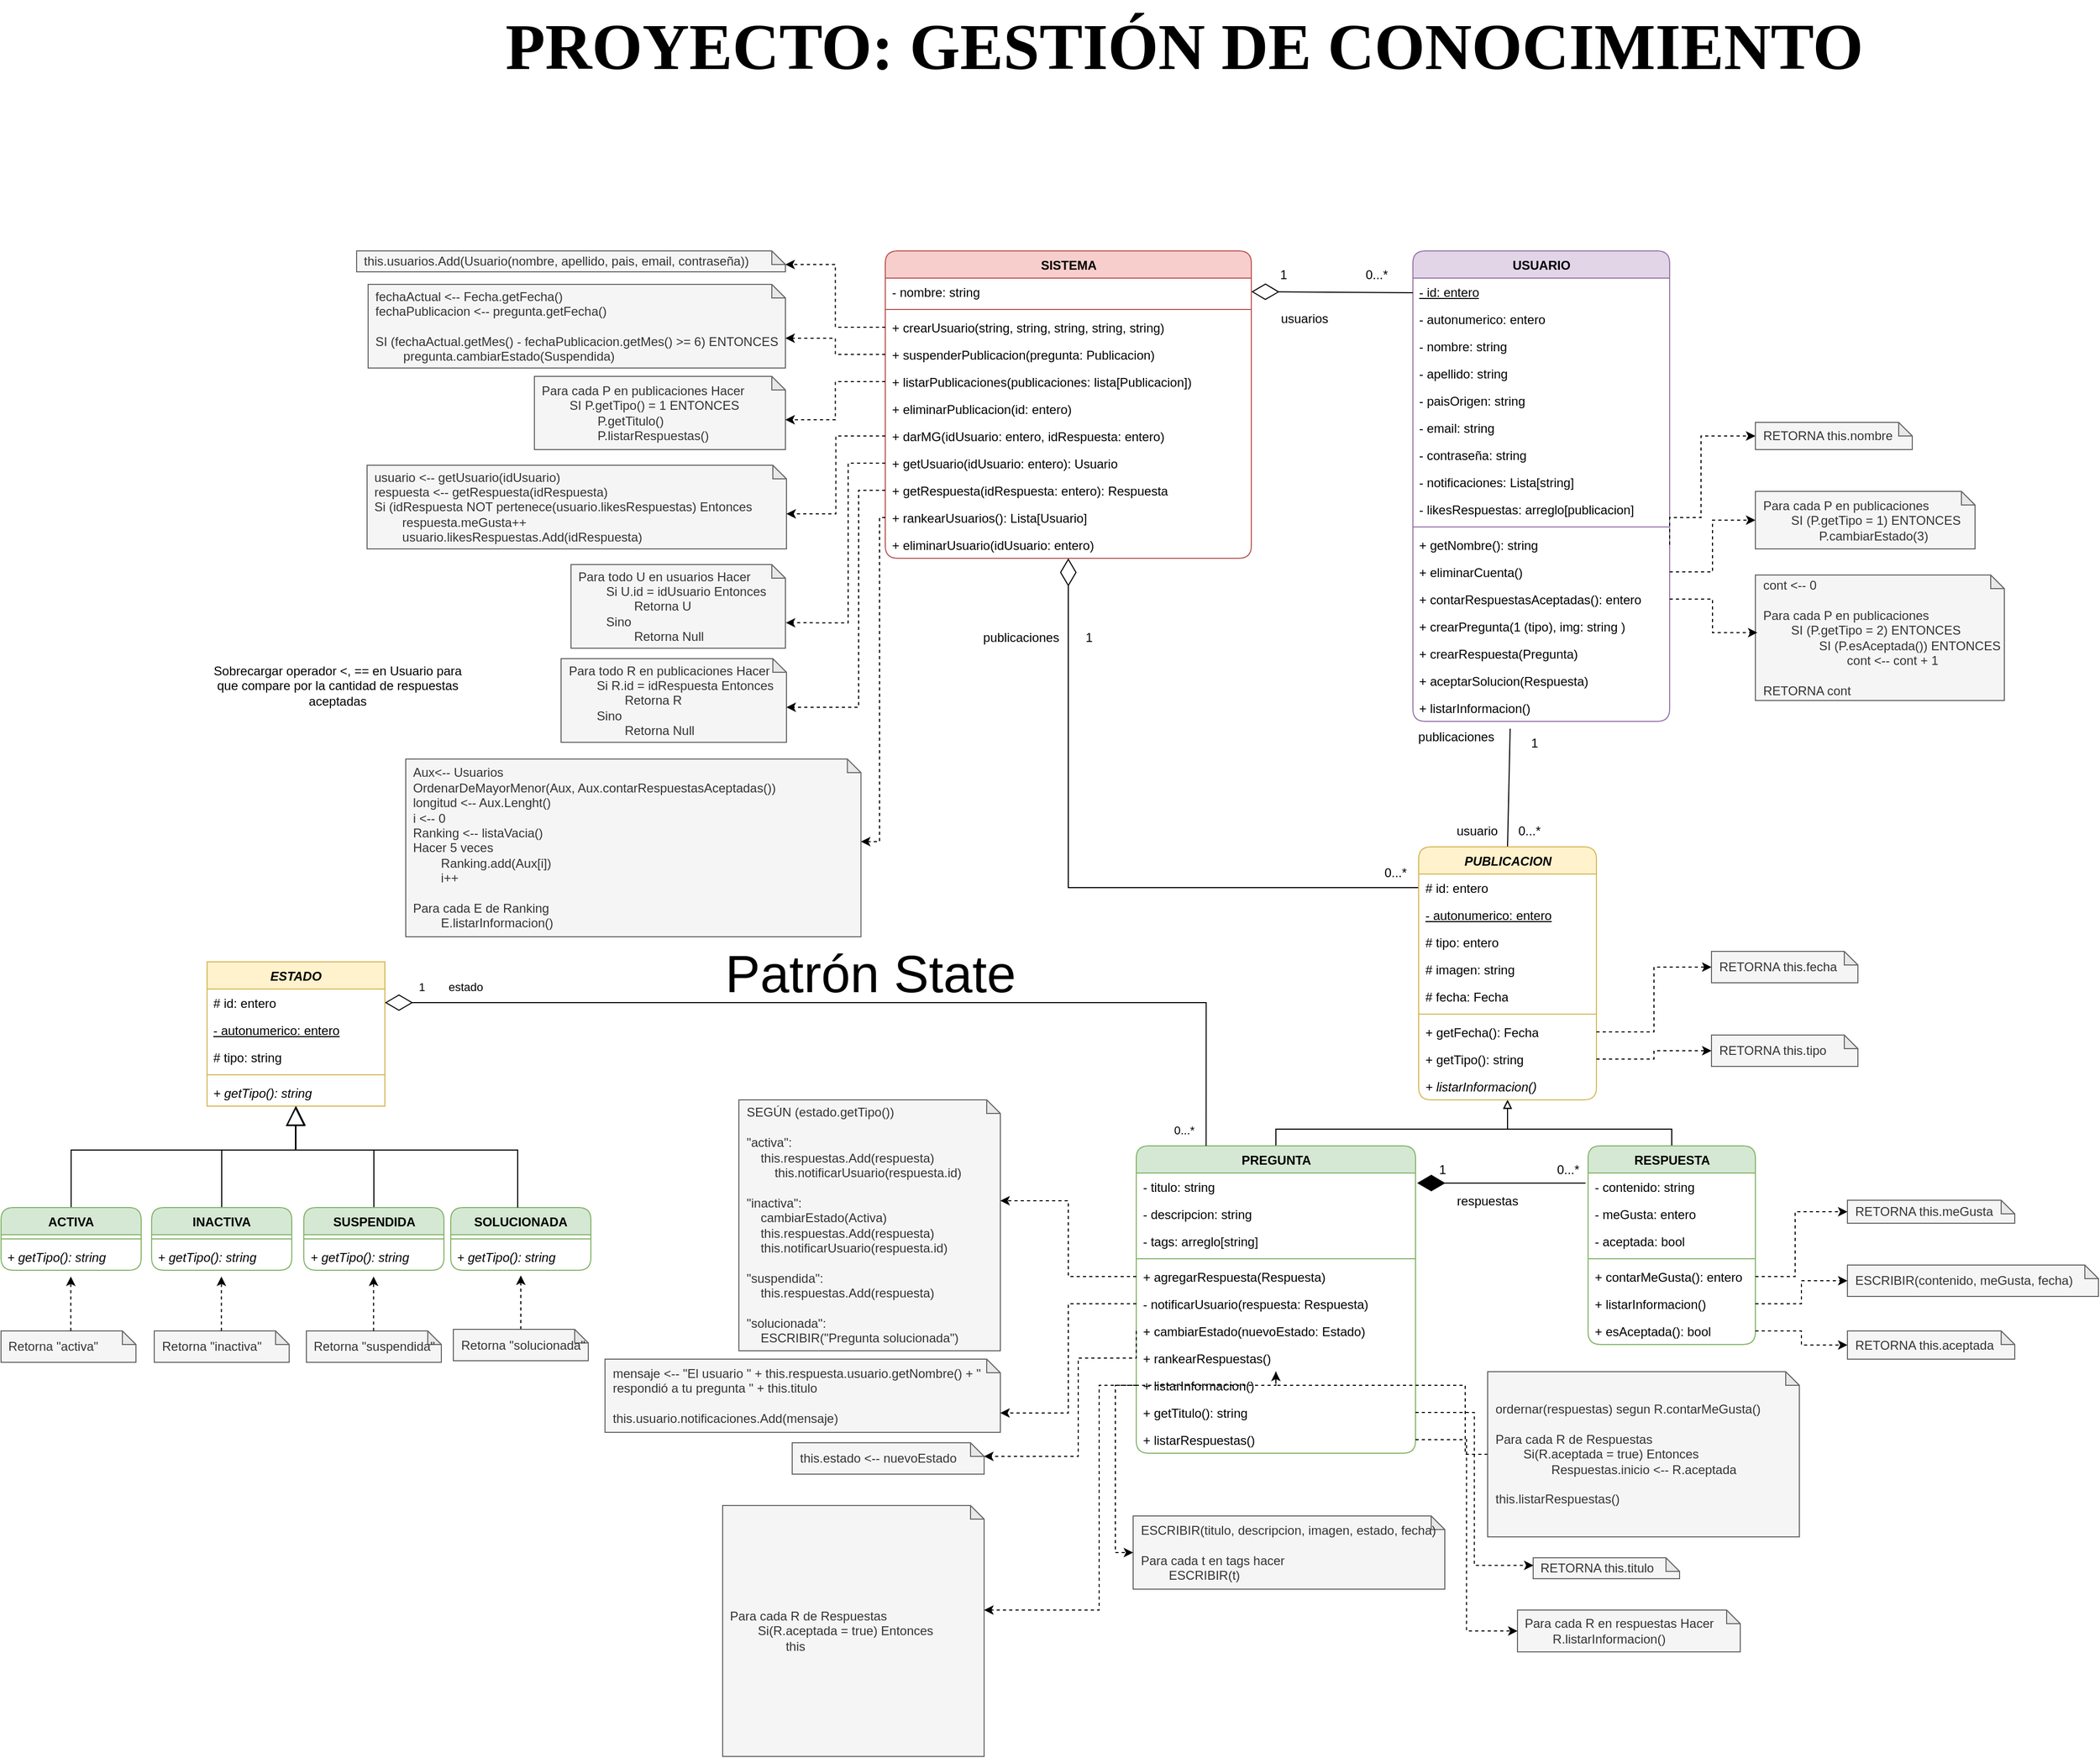 <mxfile version="22.1.3" type="device">
  <diagram name="Página-1" id="L3Ae7jUIdreya23f3Ndc">
    <mxGraphModel dx="2298" dy="468" grid="1" gridSize="10" guides="1" tooltips="1" connect="1" arrows="1" fold="1" page="1" pageScale="1" pageWidth="827" pageHeight="1169" math="0" shadow="0">
      <root>
        <mxCell id="0" />
        <mxCell id="1" parent="0" />
        <mxCell id="HKyAS38LL31EUmqTLt1J-1" value="USUARIO" style="swimlane;fontStyle=1;align=center;verticalAlign=top;childLayout=stackLayout;horizontal=1;startSize=26;horizontalStack=0;resizeParent=1;resizeParentMax=0;resizeLast=0;collapsible=1;marginBottom=0;whiteSpace=wrap;html=1;rounded=1;fillColor=#e1d5e7;strokeColor=#9673a6;" parent="1" vertex="1">
          <mxGeometry x="-270" y="480" width="245.5" height="450" as="geometry" />
        </mxCell>
        <mxCell id="HKyAS38LL31EUmqTLt1J-9" value="&lt;u&gt;- id: entero&lt;/u&gt;" style="text;strokeColor=none;fillColor=none;align=left;verticalAlign=top;spacingLeft=4;spacingRight=4;overflow=hidden;rotatable=0;points=[[0,0.5],[1,0.5]];portConstraint=eastwest;whiteSpace=wrap;html=1;rounded=1;" parent="HKyAS38LL31EUmqTLt1J-1" vertex="1">
          <mxGeometry y="26" width="245.5" height="26" as="geometry" />
        </mxCell>
        <mxCell id="gth-N66FWdi68t3C2jg7-2" value="- autonumerico: entero" style="text;strokeColor=none;fillColor=none;align=left;verticalAlign=top;spacingLeft=4;spacingRight=4;overflow=hidden;rotatable=0;points=[[0,0.5],[1,0.5]];portConstraint=eastwest;whiteSpace=wrap;html=1;" parent="HKyAS38LL31EUmqTLt1J-1" vertex="1">
          <mxGeometry y="52" width="245.5" height="26" as="geometry" />
        </mxCell>
        <mxCell id="HKyAS38LL31EUmqTLt1J-5" value="- nombre: string" style="text;strokeColor=none;fillColor=none;align=left;verticalAlign=top;spacingLeft=4;spacingRight=4;overflow=hidden;rotatable=0;points=[[0,0.5],[1,0.5]];portConstraint=eastwest;whiteSpace=wrap;html=1;" parent="HKyAS38LL31EUmqTLt1J-1" vertex="1">
          <mxGeometry y="78" width="245.5" height="26" as="geometry" />
        </mxCell>
        <mxCell id="HKyAS38LL31EUmqTLt1J-2" value="- apellido: string" style="text;strokeColor=none;fillColor=none;align=left;verticalAlign=top;spacingLeft=4;spacingRight=4;overflow=hidden;rotatable=0;points=[[0,0.5],[1,0.5]];portConstraint=eastwest;whiteSpace=wrap;html=1;" parent="HKyAS38LL31EUmqTLt1J-1" vertex="1">
          <mxGeometry y="104" width="245.5" height="26" as="geometry" />
        </mxCell>
        <mxCell id="HKyAS38LL31EUmqTLt1J-6" value="- paisOrigen: string" style="text;strokeColor=none;fillColor=none;align=left;verticalAlign=top;spacingLeft=4;spacingRight=4;overflow=hidden;rotatable=0;points=[[0,0.5],[1,0.5]];portConstraint=eastwest;whiteSpace=wrap;html=1;" parent="HKyAS38LL31EUmqTLt1J-1" vertex="1">
          <mxGeometry y="130" width="245.5" height="26" as="geometry" />
        </mxCell>
        <mxCell id="HKyAS38LL31EUmqTLt1J-7" value="- email: string" style="text;strokeColor=none;fillColor=none;align=left;verticalAlign=top;spacingLeft=4;spacingRight=4;overflow=hidden;rotatable=0;points=[[0,0.5],[1,0.5]];portConstraint=eastwest;whiteSpace=wrap;html=1;" parent="HKyAS38LL31EUmqTLt1J-1" vertex="1">
          <mxGeometry y="156" width="245.5" height="26" as="geometry" />
        </mxCell>
        <mxCell id="HKyAS38LL31EUmqTLt1J-8" value="- contraseña: string" style="text;strokeColor=none;fillColor=none;align=left;verticalAlign=top;spacingLeft=4;spacingRight=4;overflow=hidden;rotatable=0;points=[[0,0.5],[1,0.5]];portConstraint=eastwest;whiteSpace=wrap;html=1;" parent="HKyAS38LL31EUmqTLt1J-1" vertex="1">
          <mxGeometry y="182" width="245.5" height="26" as="geometry" />
        </mxCell>
        <mxCell id="8pggWoIC_0cF1WFFSOij-6" value="- notificaciones: Lista[string]" style="text;strokeColor=none;fillColor=none;align=left;verticalAlign=top;spacingLeft=4;spacingRight=4;overflow=hidden;rotatable=0;points=[[0,0.5],[1,0.5]];portConstraint=eastwest;whiteSpace=wrap;html=1;" parent="HKyAS38LL31EUmqTLt1J-1" vertex="1">
          <mxGeometry y="208" width="245.5" height="26" as="geometry" />
        </mxCell>
        <mxCell id="gth-N66FWdi68t3C2jg7-31" value="- likesRespuestas: arreglo[publicacion]" style="text;strokeColor=none;fillColor=none;align=left;verticalAlign=top;spacingLeft=4;spacingRight=4;overflow=hidden;rotatable=0;points=[[0,0.5],[1,0.5]];portConstraint=eastwest;whiteSpace=wrap;html=1;" parent="HKyAS38LL31EUmqTLt1J-1" vertex="1">
          <mxGeometry y="234" width="245.5" height="26" as="geometry" />
        </mxCell>
        <mxCell id="HKyAS38LL31EUmqTLt1J-3" value="" style="line;strokeWidth=1;fillColor=none;align=left;verticalAlign=middle;spacingTop=-1;spacingLeft=3;spacingRight=3;rotatable=0;labelPosition=right;points=[];portConstraint=eastwest;strokeColor=inherit;" parent="HKyAS38LL31EUmqTLt1J-1" vertex="1">
          <mxGeometry y="260" width="245.5" height="8" as="geometry" />
        </mxCell>
        <mxCell id="8pggWoIC_0cF1WFFSOij-13" value="+ getNombre(): string" style="text;strokeColor=none;fillColor=none;align=left;verticalAlign=top;spacingLeft=4;spacingRight=4;overflow=hidden;rotatable=0;points=[[0,0.5],[1,0.5]];portConstraint=eastwest;whiteSpace=wrap;html=1;" parent="HKyAS38LL31EUmqTLt1J-1" vertex="1">
          <mxGeometry y="268" width="245.5" height="26" as="geometry" />
        </mxCell>
        <mxCell id="uCKGxjxF06TiMFZyVf-1-13" value="+ eliminarCuenta()" style="text;strokeColor=none;fillColor=none;align=left;verticalAlign=top;spacingLeft=4;spacingRight=4;overflow=hidden;rotatable=0;points=[[0,0.5],[1,0.5]];portConstraint=eastwest;whiteSpace=wrap;html=1;" parent="HKyAS38LL31EUmqTLt1J-1" vertex="1">
          <mxGeometry y="294" width="245.5" height="26" as="geometry" />
        </mxCell>
        <mxCell id="uCKGxjxF06TiMFZyVf-1-3" value="+ contarRespuestasAceptadas(): entero" style="text;strokeColor=none;fillColor=none;align=left;verticalAlign=top;spacingLeft=4;spacingRight=4;overflow=hidden;rotatable=0;points=[[0,0.5],[1,0.5]];portConstraint=eastwest;whiteSpace=wrap;html=1;" parent="HKyAS38LL31EUmqTLt1J-1" vertex="1">
          <mxGeometry y="320" width="245.5" height="26" as="geometry" />
        </mxCell>
        <mxCell id="HKyAS38LL31EUmqTLt1J-75" value="+ crearPregunta(1 (tipo), img: string )" style="text;strokeColor=none;fillColor=none;align=left;verticalAlign=top;spacingLeft=4;spacingRight=4;overflow=hidden;rotatable=0;points=[[0,0.5],[1,0.5]];portConstraint=eastwest;whiteSpace=wrap;html=1;" parent="HKyAS38LL31EUmqTLt1J-1" vertex="1">
          <mxGeometry y="346" width="245.5" height="26" as="geometry" />
        </mxCell>
        <mxCell id="HKyAS38LL31EUmqTLt1J-111" value="+ crearRespuesta(Pregunta)" style="text;strokeColor=none;fillColor=none;align=left;verticalAlign=top;spacingLeft=4;spacingRight=4;overflow=hidden;rotatable=0;points=[[0,0.5],[1,0.5]];portConstraint=eastwest;whiteSpace=wrap;html=1;" parent="HKyAS38LL31EUmqTLt1J-1" vertex="1">
          <mxGeometry y="372" width="245.5" height="26" as="geometry" />
        </mxCell>
        <mxCell id="uCKGxjxF06TiMFZyVf-1-11" value="+ aceptarSolucion(Respuesta)" style="text;strokeColor=none;fillColor=none;align=left;verticalAlign=top;spacingLeft=4;spacingRight=4;overflow=hidden;rotatable=0;points=[[0,0.5],[1,0.5]];portConstraint=eastwest;whiteSpace=wrap;html=1;" parent="HKyAS38LL31EUmqTLt1J-1" vertex="1">
          <mxGeometry y="398" width="245.5" height="26" as="geometry" />
        </mxCell>
        <mxCell id="PbI9654ouLzHBUWt-GS8-33" value="+ listarInformacion()" style="text;strokeColor=none;fillColor=none;align=left;verticalAlign=top;spacingLeft=4;spacingRight=4;overflow=hidden;rotatable=0;points=[[0,0.5],[1,0.5]];portConstraint=eastwest;whiteSpace=wrap;html=1;" vertex="1" parent="HKyAS38LL31EUmqTLt1J-1">
          <mxGeometry y="424" width="245.5" height="26" as="geometry" />
        </mxCell>
        <mxCell id="HKyAS38LL31EUmqTLt1J-110" style="edgeStyle=orthogonalEdgeStyle;rounded=0;orthogonalLoop=1;jettySize=auto;html=1;exitX=0.5;exitY=0;exitDx=0;exitDy=0;entryX=0.5;entryY=1;entryDx=0;entryDy=0;endArrow=block;endFill=0;" parent="1" source="HKyAS38LL31EUmqTLt1J-10" target="HKyAS38LL31EUmqTLt1J-97" edge="1">
          <mxGeometry relative="1" as="geometry">
            <Array as="points">
              <mxPoint x="-401.5" y="1320" />
              <mxPoint x="-179.5" y="1320" />
            </Array>
          </mxGeometry>
        </mxCell>
        <mxCell id="HKyAS38LL31EUmqTLt1J-10" value="PREGUNTA" style="swimlane;fontStyle=1;align=center;verticalAlign=top;childLayout=stackLayout;horizontal=1;startSize=26;horizontalStack=0;resizeParent=1;resizeParentMax=0;resizeLast=0;collapsible=1;marginBottom=0;whiteSpace=wrap;html=1;rounded=1;fillColor=#d5e8d4;strokeColor=#82b366;" parent="1" vertex="1">
          <mxGeometry x="-534.5" y="1336" width="267" height="294" as="geometry" />
        </mxCell>
        <mxCell id="HKyAS38LL31EUmqTLt1J-16" value="- titulo: string" style="text;strokeColor=none;fillColor=none;align=left;verticalAlign=top;spacingLeft=4;spacingRight=4;overflow=hidden;rotatable=0;points=[[0,0.5],[1,0.5]];portConstraint=eastwest;whiteSpace=wrap;html=1;" parent="HKyAS38LL31EUmqTLt1J-10" vertex="1">
          <mxGeometry y="26" width="267" height="26" as="geometry" />
        </mxCell>
        <mxCell id="HKyAS38LL31EUmqTLt1J-18" value="- descripcion: string" style="text;strokeColor=none;fillColor=none;align=left;verticalAlign=top;spacingLeft=4;spacingRight=4;overflow=hidden;rotatable=0;points=[[0,0.5],[1,0.5]];portConstraint=eastwest;whiteSpace=wrap;html=1;" parent="HKyAS38LL31EUmqTLt1J-10" vertex="1">
          <mxGeometry y="52" width="267" height="26" as="geometry" />
        </mxCell>
        <mxCell id="uCKGxjxF06TiMFZyVf-1-6" value="- tags: arreglo[string]" style="text;strokeColor=none;fillColor=none;align=left;verticalAlign=top;spacingLeft=4;spacingRight=4;overflow=hidden;rotatable=0;points=[[0,0.5],[1,0.5]];portConstraint=eastwest;whiteSpace=wrap;html=1;" parent="HKyAS38LL31EUmqTLt1J-10" vertex="1">
          <mxGeometry y="78" width="267" height="26" as="geometry" />
        </mxCell>
        <mxCell id="HKyAS38LL31EUmqTLt1J-17" value="" style="line;strokeWidth=1;fillColor=none;align=left;verticalAlign=middle;spacingTop=-1;spacingLeft=3;spacingRight=3;rotatable=0;labelPosition=right;points=[];portConstraint=eastwest;strokeColor=inherit;" parent="HKyAS38LL31EUmqTLt1J-10" vertex="1">
          <mxGeometry y="104" width="267" height="8" as="geometry" />
        </mxCell>
        <mxCell id="HKyAS38LL31EUmqTLt1J-77" value="+ agregarRespuesta(Respuesta)" style="text;strokeColor=none;fillColor=none;align=left;verticalAlign=top;spacingLeft=4;spacingRight=4;overflow=hidden;rotatable=0;points=[[0,0.5],[1,0.5]];portConstraint=eastwest;whiteSpace=wrap;html=1;" parent="HKyAS38LL31EUmqTLt1J-10" vertex="1">
          <mxGeometry y="112" width="267" height="26" as="geometry" />
        </mxCell>
        <mxCell id="uCKGxjxF06TiMFZyVf-1-16" value="- notificarUsuario(respuesta: Respuesta)" style="text;strokeColor=none;fillColor=none;align=left;verticalAlign=top;spacingLeft=4;spacingRight=4;overflow=hidden;rotatable=0;points=[[0,0.5],[1,0.5]];portConstraint=eastwest;whiteSpace=wrap;html=1;" parent="HKyAS38LL31EUmqTLt1J-10" vertex="1">
          <mxGeometry y="138" width="267" height="26" as="geometry" />
        </mxCell>
        <mxCell id="HKyAS38LL31EUmqTLt1J-94" value="+ cambiarEstado(nuevoEstado: Estado)" style="text;strokeColor=none;fillColor=none;align=left;verticalAlign=top;spacingLeft=4;spacingRight=4;overflow=hidden;rotatable=0;points=[[0,0.5],[1,0.5]];portConstraint=eastwest;whiteSpace=wrap;html=1;" parent="HKyAS38LL31EUmqTLt1J-10" vertex="1">
          <mxGeometry y="164" width="267" height="26" as="geometry" />
        </mxCell>
        <mxCell id="HKyAS38LL31EUmqTLt1J-113" value="+ rankearRespuestas()" style="text;strokeColor=none;fillColor=none;align=left;verticalAlign=top;spacingLeft=4;spacingRight=4;overflow=hidden;rotatable=0;points=[[0,0.5],[1,0.5]];portConstraint=eastwest;whiteSpace=wrap;html=1;" parent="HKyAS38LL31EUmqTLt1J-10" vertex="1">
          <mxGeometry y="190" width="267" height="26" as="geometry" />
        </mxCell>
        <mxCell id="8pggWoIC_0cF1WFFSOij-26" value="+ listarInformacion()" style="text;strokeColor=none;fillColor=none;align=left;verticalAlign=top;spacingLeft=4;spacingRight=4;overflow=hidden;rotatable=0;points=[[0,0.5],[1,0.5]];portConstraint=eastwest;whiteSpace=wrap;html=1;fontStyle=0" parent="HKyAS38LL31EUmqTLt1J-10" vertex="1">
          <mxGeometry y="216" width="267" height="26" as="geometry" />
        </mxCell>
        <mxCell id="8pggWoIC_0cF1WFFSOij-33" value="+ getTitulo(): string" style="text;strokeColor=none;fillColor=none;align=left;verticalAlign=top;spacingLeft=4;spacingRight=4;overflow=hidden;rotatable=0;points=[[0,0.5],[1,0.5]];portConstraint=eastwest;whiteSpace=wrap;html=1;" parent="HKyAS38LL31EUmqTLt1J-10" vertex="1">
          <mxGeometry y="242" width="267" height="26" as="geometry" />
        </mxCell>
        <mxCell id="8pggWoIC_0cF1WFFSOij-39" value="+ listarRespuestas()" style="text;strokeColor=none;fillColor=none;align=left;verticalAlign=top;spacingLeft=4;spacingRight=4;overflow=hidden;rotatable=0;points=[[0,0.5],[1,0.5]];portConstraint=eastwest;whiteSpace=wrap;html=1;fontStyle=0" parent="HKyAS38LL31EUmqTLt1J-10" vertex="1">
          <mxGeometry y="268" width="267" height="26" as="geometry" />
        </mxCell>
        <mxCell id="HKyAS38LL31EUmqTLt1J-108" style="edgeStyle=orthogonalEdgeStyle;rounded=0;orthogonalLoop=1;jettySize=auto;html=1;exitX=0.5;exitY=0;exitDx=0;exitDy=0;entryX=0.5;entryY=1;entryDx=0;entryDy=0;endArrow=block;endFill=0;" parent="1" source="HKyAS38LL31EUmqTLt1J-22" target="HKyAS38LL31EUmqTLt1J-97" edge="1">
          <mxGeometry relative="1" as="geometry">
            <Array as="points">
              <mxPoint x="-22.5" y="1320" />
              <mxPoint x="-179.5" y="1320" />
            </Array>
          </mxGeometry>
        </mxCell>
        <mxCell id="HKyAS38LL31EUmqTLt1J-22" value="RESPUESTA" style="swimlane;fontStyle=1;align=center;verticalAlign=top;childLayout=stackLayout;horizontal=1;startSize=26;horizontalStack=0;resizeParent=1;resizeParentMax=0;resizeLast=0;collapsible=1;marginBottom=0;whiteSpace=wrap;html=1;rounded=1;fillColor=#d5e8d4;strokeColor=#82b366;" parent="1" vertex="1">
          <mxGeometry x="-102.5" y="1336" width="160" height="190" as="geometry" />
        </mxCell>
        <mxCell id="HKyAS38LL31EUmqTLt1J-24" value="- contenido: string" style="text;strokeColor=none;fillColor=none;align=left;verticalAlign=top;spacingLeft=4;spacingRight=4;overflow=hidden;rotatable=0;points=[[0,0.5],[1,0.5]];portConstraint=eastwest;whiteSpace=wrap;html=1;" parent="HKyAS38LL31EUmqTLt1J-22" vertex="1">
          <mxGeometry y="26" width="160" height="26" as="geometry" />
        </mxCell>
        <mxCell id="HKyAS38LL31EUmqTLt1J-36" value="- meGusta: entero" style="text;strokeColor=none;fillColor=none;align=left;verticalAlign=top;spacingLeft=4;spacingRight=4;overflow=hidden;rotatable=0;points=[[0,0.5],[1,0.5]];portConstraint=eastwest;whiteSpace=wrap;html=1;" parent="HKyAS38LL31EUmqTLt1J-22" vertex="1">
          <mxGeometry y="52" width="160" height="26" as="geometry" />
        </mxCell>
        <mxCell id="uCKGxjxF06TiMFZyVf-1-1" value="- aceptada: bool" style="text;strokeColor=none;fillColor=none;align=left;verticalAlign=top;spacingLeft=4;spacingRight=4;overflow=hidden;rotatable=0;points=[[0,0.5],[1,0.5]];portConstraint=eastwest;whiteSpace=wrap;html=1;" parent="HKyAS38LL31EUmqTLt1J-22" vertex="1">
          <mxGeometry y="78" width="160" height="26" as="geometry" />
        </mxCell>
        <mxCell id="HKyAS38LL31EUmqTLt1J-29" value="" style="line;strokeWidth=1;fillColor=none;align=left;verticalAlign=middle;spacingTop=-1;spacingLeft=3;spacingRight=3;rotatable=0;labelPosition=right;points=[];portConstraint=eastwest;strokeColor=inherit;" parent="HKyAS38LL31EUmqTLt1J-22" vertex="1">
          <mxGeometry y="104" width="160" height="8" as="geometry" />
        </mxCell>
        <mxCell id="HKyAS38LL31EUmqTLt1J-80" value="+ contarMeGusta(): entero" style="text;strokeColor=none;fillColor=none;align=left;verticalAlign=top;spacingLeft=4;spacingRight=4;overflow=hidden;rotatable=0;points=[[0,0.5],[1,0.5]];portConstraint=eastwest;whiteSpace=wrap;html=1;" parent="HKyAS38LL31EUmqTLt1J-22" vertex="1">
          <mxGeometry y="112" width="160" height="26" as="geometry" />
        </mxCell>
        <mxCell id="8pggWoIC_0cF1WFFSOij-27" value="+ listarInformacion()" style="text;strokeColor=none;fillColor=none;align=left;verticalAlign=top;spacingLeft=4;spacingRight=4;overflow=hidden;rotatable=0;points=[[0,0.5],[1,0.5]];portConstraint=eastwest;whiteSpace=wrap;html=1;fontStyle=0" parent="HKyAS38LL31EUmqTLt1J-22" vertex="1">
          <mxGeometry y="138" width="160" height="26" as="geometry" />
        </mxCell>
        <mxCell id="8pggWoIC_0cF1WFFSOij-54" value="+ esAceptada(): bool" style="text;strokeColor=none;fillColor=none;align=left;verticalAlign=top;spacingLeft=4;spacingRight=4;overflow=hidden;rotatable=0;points=[[0,0.5],[1,0.5]];portConstraint=eastwest;whiteSpace=wrap;html=1;" parent="HKyAS38LL31EUmqTLt1J-22" vertex="1">
          <mxGeometry y="164" width="160" height="26" as="geometry" />
        </mxCell>
        <mxCell id="HKyAS38LL31EUmqTLt1J-33" value="" style="endArrow=diamondThin;endFill=1;endSize=24;html=1;rounded=0;entryX=1.01;entryY=0.368;entryDx=0;entryDy=0;entryPerimeter=0;exitX=-0.015;exitY=0.368;exitDx=0;exitDy=0;exitPerimeter=0;" parent="1" edge="1">
          <mxGeometry width="160" relative="1" as="geometry">
            <mxPoint x="-104.9" y="1371.568" as="sourcePoint" />
            <mxPoint x="-265.9" y="1371.568" as="targetPoint" />
          </mxGeometry>
        </mxCell>
        <mxCell id="HKyAS38LL31EUmqTLt1J-34" value="0...*" style="text;html=1;align=center;verticalAlign=middle;resizable=0;points=[];autosize=1;strokeColor=none;fillColor=none;" parent="1" vertex="1">
          <mxGeometry x="-142.5" y="1344" width="40" height="30" as="geometry" />
        </mxCell>
        <mxCell id="HKyAS38LL31EUmqTLt1J-35" value="1" style="text;html=1;align=center;verticalAlign=middle;resizable=0;points=[];autosize=1;strokeColor=none;fillColor=none;" parent="1" vertex="1">
          <mxGeometry x="-257.5" y="1344" width="30" height="30" as="geometry" />
        </mxCell>
        <mxCell id="HKyAS38LL31EUmqTLt1J-39" value="SISTEMA" style="swimlane;fontStyle=1;align=center;verticalAlign=top;childLayout=stackLayout;horizontal=1;startSize=26;horizontalStack=0;resizeParent=1;resizeParentMax=0;resizeLast=0;collapsible=1;marginBottom=0;whiteSpace=wrap;html=1;rounded=1;fillColor=#f8cecc;strokeColor=#b85450;" parent="1" vertex="1">
          <mxGeometry x="-774.5" y="480" width="350" height="294" as="geometry" />
        </mxCell>
        <mxCell id="HKyAS38LL31EUmqTLt1J-41" value="- nombre: string" style="text;strokeColor=none;fillColor=none;align=left;verticalAlign=top;spacingLeft=4;spacingRight=4;overflow=hidden;rotatable=0;points=[[0,0.5],[1,0.5]];portConstraint=eastwest;whiteSpace=wrap;html=1;" parent="HKyAS38LL31EUmqTLt1J-39" vertex="1">
          <mxGeometry y="26" width="350" height="26" as="geometry" />
        </mxCell>
        <mxCell id="HKyAS38LL31EUmqTLt1J-46" value="" style="line;strokeWidth=1;fillColor=none;align=left;verticalAlign=middle;spacingTop=-1;spacingLeft=3;spacingRight=3;rotatable=0;labelPosition=right;points=[];portConstraint=eastwest;strokeColor=inherit;" parent="HKyAS38LL31EUmqTLt1J-39" vertex="1">
          <mxGeometry y="52" width="350" height="8" as="geometry" />
        </mxCell>
        <mxCell id="HKyAS38LL31EUmqTLt1J-56" value="+ crearUsuario(string, string, string, string, string)" style="text;strokeColor=none;fillColor=none;align=left;verticalAlign=top;spacingLeft=4;spacingRight=4;overflow=hidden;rotatable=0;points=[[0,0.5],[1,0.5]];portConstraint=eastwest;whiteSpace=wrap;html=1;" parent="HKyAS38LL31EUmqTLt1J-39" vertex="1">
          <mxGeometry y="60" width="350" height="26" as="geometry" />
        </mxCell>
        <mxCell id="HKyAS38LL31EUmqTLt1J-95" value="+ suspenderPublicacion(pregunta: Publicacion)" style="text;strokeColor=none;fillColor=none;align=left;verticalAlign=top;spacingLeft=4;spacingRight=4;overflow=hidden;rotatable=0;points=[[0,0.5],[1,0.5]];portConstraint=eastwest;whiteSpace=wrap;html=1;" parent="HKyAS38LL31EUmqTLt1J-39" vertex="1">
          <mxGeometry y="86" width="350" height="26" as="geometry" />
        </mxCell>
        <mxCell id="uCKGxjxF06TiMFZyVf-1-14" value="+ listarPublicaciones(publicaciones: lista[Publicacion])" style="text;strokeColor=none;fillColor=none;align=left;verticalAlign=top;spacingLeft=4;spacingRight=4;overflow=hidden;rotatable=0;points=[[0,0.5],[1,0.5]];portConstraint=eastwest;whiteSpace=wrap;html=1;" parent="HKyAS38LL31EUmqTLt1J-39" vertex="1">
          <mxGeometry y="112" width="350" height="26" as="geometry" />
        </mxCell>
        <mxCell id="HKyAS38LL31EUmqTLt1J-96" value="+ eliminarPublicacion(id: entero)" style="text;strokeColor=none;fillColor=none;align=left;verticalAlign=top;spacingLeft=4;spacingRight=4;overflow=hidden;rotatable=0;points=[[0,0.5],[1,0.5]];portConstraint=eastwest;whiteSpace=wrap;html=1;" parent="HKyAS38LL31EUmqTLt1J-39" vertex="1">
          <mxGeometry y="138" width="350" height="26" as="geometry" />
        </mxCell>
        <mxCell id="gth-N66FWdi68t3C2jg7-30" value="+ darMG(idUsuario: entero, idRespuesta: entero)" style="text;strokeColor=none;fillColor=none;align=left;verticalAlign=top;spacingLeft=4;spacingRight=4;overflow=hidden;rotatable=0;points=[[0,0.5],[1,0.5]];portConstraint=eastwest;whiteSpace=wrap;html=1;" parent="HKyAS38LL31EUmqTLt1J-39" vertex="1">
          <mxGeometry y="164" width="350" height="26" as="geometry" />
        </mxCell>
        <mxCell id="gth-N66FWdi68t3C2jg7-32" value="+ getUsuario(idUsuario: entero): Usuario" style="text;strokeColor=none;fillColor=none;align=left;verticalAlign=top;spacingLeft=4;spacingRight=4;overflow=hidden;rotatable=0;points=[[0,0.5],[1,0.5]];portConstraint=eastwest;whiteSpace=wrap;html=1;" parent="HKyAS38LL31EUmqTLt1J-39" vertex="1">
          <mxGeometry y="190" width="350" height="26" as="geometry" />
        </mxCell>
        <mxCell id="gth-N66FWdi68t3C2jg7-33" value="+ getRespuesta(idRespuesta: entero): Respuesta" style="text;strokeColor=none;fillColor=none;align=left;verticalAlign=top;spacingLeft=4;spacingRight=4;overflow=hidden;rotatable=0;points=[[0,0.5],[1,0.5]];portConstraint=eastwest;whiteSpace=wrap;html=1;" parent="HKyAS38LL31EUmqTLt1J-39" vertex="1">
          <mxGeometry y="216" width="350" height="26" as="geometry" />
        </mxCell>
        <mxCell id="uCKGxjxF06TiMFZyVf-1-5" value="+ rankearUsuarios(): Lista[Usuario]" style="text;strokeColor=none;fillColor=none;align=left;verticalAlign=top;spacingLeft=4;spacingRight=4;overflow=hidden;rotatable=0;points=[[0,0.5],[1,0.5]];portConstraint=eastwest;whiteSpace=wrap;html=1;" parent="HKyAS38LL31EUmqTLt1J-39" vertex="1">
          <mxGeometry y="242" width="350" height="26" as="geometry" />
        </mxCell>
        <mxCell id="8pggWoIC_0cF1WFFSOij-20" value="+ eliminarUsuario(idUsuario: entero)" style="text;strokeColor=none;fillColor=none;align=left;verticalAlign=top;spacingLeft=4;spacingRight=4;overflow=hidden;rotatable=0;points=[[0,0.5],[1,0.5]];portConstraint=eastwest;whiteSpace=wrap;html=1;" parent="HKyAS38LL31EUmqTLt1J-39" vertex="1">
          <mxGeometry y="268" width="350" height="26" as="geometry" />
        </mxCell>
        <mxCell id="HKyAS38LL31EUmqTLt1J-47" value="" style="endArrow=diamondThin;endFill=0;endSize=24;html=1;rounded=0;entryX=1;entryY=0.5;entryDx=0;entryDy=0;exitX=0;exitY=0.538;exitDx=0;exitDy=0;exitPerimeter=0;fontStyle=1" parent="1" source="HKyAS38LL31EUmqTLt1J-9" target="HKyAS38LL31EUmqTLt1J-41" edge="1">
          <mxGeometry width="160" relative="1" as="geometry">
            <mxPoint x="-214.5" y="530" as="sourcePoint" />
            <mxPoint x="-154.5" y="550" as="targetPoint" />
          </mxGeometry>
        </mxCell>
        <mxCell id="HKyAS38LL31EUmqTLt1J-48" value="0...*" style="text;html=1;align=center;verticalAlign=middle;resizable=0;points=[];autosize=1;strokeColor=none;fillColor=none;" parent="1" vertex="1">
          <mxGeometry x="-325.5" y="488" width="40" height="30" as="geometry" />
        </mxCell>
        <mxCell id="HKyAS38LL31EUmqTLt1J-49" value="1" style="text;html=1;align=center;verticalAlign=middle;resizable=0;points=[];autosize=1;strokeColor=none;fillColor=none;" parent="1" vertex="1">
          <mxGeometry x="-409.5" y="488" width="30" height="30" as="geometry" />
        </mxCell>
        <mxCell id="HKyAS38LL31EUmqTLt1J-53" value="1" style="text;html=1;align=center;verticalAlign=middle;resizable=0;points=[];autosize=1;strokeColor=none;fillColor=none;" parent="1" vertex="1">
          <mxGeometry x="-169.5" y="936" width="30" height="30" as="geometry" />
        </mxCell>
        <mxCell id="HKyAS38LL31EUmqTLt1J-55" value="0...*" style="text;html=1;align=center;verticalAlign=middle;resizable=0;points=[];autosize=1;strokeColor=none;fillColor=none;" parent="1" vertex="1">
          <mxGeometry x="-179.5" y="1020" width="40" height="30" as="geometry" />
        </mxCell>
        <mxCell id="HKyAS38LL31EUmqTLt1J-69" value="" style="endArrow=diamondThin;endFill=0;endSize=24;html=1;rounded=0;exitX=0;exitY=0.5;exitDx=0;exitDy=0;edgeStyle=orthogonalEdgeStyle;entryX=0.5;entryY=1;entryDx=0;entryDy=0;" parent="1" source="HKyAS38LL31EUmqTLt1J-98" target="HKyAS38LL31EUmqTLt1J-39" edge="1">
          <mxGeometry width="160" relative="1" as="geometry">
            <mxPoint x="-440.5" y="889" as="sourcePoint" />
            <mxPoint x="-534.5" y="680" as="targetPoint" />
          </mxGeometry>
        </mxCell>
        <mxCell id="HKyAS38LL31EUmqTLt1J-70" value="1" style="text;html=1;align=center;verticalAlign=middle;resizable=0;points=[];autosize=1;strokeColor=none;fillColor=none;" parent="1" vertex="1">
          <mxGeometry x="-595.5" y="835" width="30" height="30" as="geometry" />
        </mxCell>
        <mxCell id="HKyAS38LL31EUmqTLt1J-72" value="0...*" style="text;html=1;align=center;verticalAlign=middle;resizable=0;points=[];autosize=1;strokeColor=none;fillColor=none;" parent="1" vertex="1">
          <mxGeometry x="-307.5" y="1060" width="40" height="30" as="geometry" />
        </mxCell>
        <mxCell id="8pggWoIC_0cF1WFFSOij-10" style="rounded=0;orthogonalLoop=1;jettySize=auto;html=1;exitX=0.5;exitY=0;exitDx=0;exitDy=0;endArrow=none;endFill=0;entryX=1.025;entryY=0.233;entryDx=0;entryDy=0;entryPerimeter=0;" parent="1" source="HKyAS38LL31EUmqTLt1J-97" target="uCKGxjxF06TiMFZyVf-1-9" edge="1">
          <mxGeometry relative="1" as="geometry">
            <mxPoint x="-150" y="970" as="targetPoint" />
          </mxGeometry>
        </mxCell>
        <mxCell id="HKyAS38LL31EUmqTLt1J-97" value="&lt;i&gt;PUBLICACION&lt;/i&gt;" style="swimlane;fontStyle=1;align=center;verticalAlign=top;childLayout=stackLayout;horizontal=1;startSize=26;horizontalStack=0;resizeParent=1;resizeParentMax=0;resizeLast=0;collapsible=1;marginBottom=0;whiteSpace=wrap;html=1;rounded=1;fillColor=#fff2cc;strokeColor=#d6b656;" parent="1" vertex="1">
          <mxGeometry x="-264.5" y="1050" width="170" height="242" as="geometry" />
        </mxCell>
        <mxCell id="HKyAS38LL31EUmqTLt1J-98" value="# id: entero" style="text;strokeColor=none;fillColor=none;align=left;verticalAlign=top;spacingLeft=4;spacingRight=4;overflow=hidden;rotatable=0;points=[[0,0.5],[1,0.5]];portConstraint=eastwest;whiteSpace=wrap;html=1;" parent="HKyAS38LL31EUmqTLt1J-97" vertex="1">
          <mxGeometry y="26" width="170" height="26" as="geometry" />
        </mxCell>
        <mxCell id="gth-N66FWdi68t3C2jg7-7" value="&lt;u&gt;- autonumerico: entero&lt;/u&gt;" style="text;strokeColor=none;fillColor=none;align=left;verticalAlign=top;spacingLeft=4;spacingRight=4;overflow=hidden;rotatable=0;points=[[0,0.5],[1,0.5]];portConstraint=eastwest;whiteSpace=wrap;html=1;" parent="HKyAS38LL31EUmqTLt1J-97" vertex="1">
          <mxGeometry y="52" width="170" height="26" as="geometry" />
        </mxCell>
        <mxCell id="uCKGxjxF06TiMFZyVf-1-10" value="# tipo: entero" style="text;strokeColor=none;fillColor=none;align=left;verticalAlign=top;spacingLeft=4;spacingRight=4;overflow=hidden;rotatable=0;points=[[0,0.5],[1,0.5]];portConstraint=eastwest;whiteSpace=wrap;html=1;" parent="HKyAS38LL31EUmqTLt1J-97" vertex="1">
          <mxGeometry y="78" width="170" height="26" as="geometry" />
        </mxCell>
        <mxCell id="HKyAS38LL31EUmqTLt1J-101" value="# imagen: string" style="text;strokeColor=none;fillColor=none;align=left;verticalAlign=top;spacingLeft=4;spacingRight=4;overflow=hidden;rotatable=0;points=[[0,0.5],[1,0.5]];portConstraint=eastwest;whiteSpace=wrap;html=1;" parent="HKyAS38LL31EUmqTLt1J-97" vertex="1">
          <mxGeometry y="104" width="170" height="26" as="geometry" />
        </mxCell>
        <mxCell id="HKyAS38LL31EUmqTLt1J-102" value="# fecha: Fecha" style="text;strokeColor=none;fillColor=none;align=left;verticalAlign=top;spacingLeft=4;spacingRight=4;overflow=hidden;rotatable=0;points=[[0,0.5],[1,0.5]];portConstraint=eastwest;whiteSpace=wrap;html=1;" parent="HKyAS38LL31EUmqTLt1J-97" vertex="1">
          <mxGeometry y="130" width="170" height="26" as="geometry" />
        </mxCell>
        <mxCell id="HKyAS38LL31EUmqTLt1J-104" value="" style="line;strokeWidth=1;fillColor=none;align=left;verticalAlign=middle;spacingTop=-1;spacingLeft=3;spacingRight=3;rotatable=0;labelPosition=right;points=[];portConstraint=eastwest;strokeColor=inherit;" parent="HKyAS38LL31EUmqTLt1J-97" vertex="1">
          <mxGeometry y="156" width="170" height="8" as="geometry" />
        </mxCell>
        <mxCell id="8pggWoIC_0cF1WFFSOij-16" value="+ getFecha(): Fecha" style="text;strokeColor=none;fillColor=none;align=left;verticalAlign=top;spacingLeft=4;spacingRight=4;overflow=hidden;rotatable=0;points=[[0,0.5],[1,0.5]];portConstraint=eastwest;whiteSpace=wrap;html=1;fontStyle=0" parent="HKyAS38LL31EUmqTLt1J-97" vertex="1">
          <mxGeometry y="164" width="170" height="26" as="geometry" />
        </mxCell>
        <mxCell id="8pggWoIC_0cF1WFFSOij-36" value="+ getTipo(): string" style="text;strokeColor=none;fillColor=none;align=left;verticalAlign=top;spacingLeft=4;spacingRight=4;overflow=hidden;rotatable=0;points=[[0,0.5],[1,0.5]];portConstraint=eastwest;whiteSpace=wrap;html=1;fontStyle=0" parent="HKyAS38LL31EUmqTLt1J-97" vertex="1">
          <mxGeometry y="190" width="170" height="26" as="geometry" />
        </mxCell>
        <mxCell id="8pggWoIC_0cF1WFFSOij-25" value="+ listarInformacion()" style="text;strokeColor=none;fillColor=none;align=left;verticalAlign=top;spacingLeft=4;spacingRight=4;overflow=hidden;rotatable=0;points=[[0,0.5],[1,0.5]];portConstraint=eastwest;whiteSpace=wrap;html=1;fontStyle=2" parent="HKyAS38LL31EUmqTLt1J-97" vertex="1">
          <mxGeometry y="216" width="170" height="26" as="geometry" />
        </mxCell>
        <mxCell id="uCKGxjxF06TiMFZyVf-1-8" value="respuestas" style="text;html=1;align=center;verticalAlign=middle;resizable=0;points=[];autosize=1;strokeColor=none;fillColor=none;" parent="1" vertex="1">
          <mxGeometry x="-239.5" y="1374" width="80" height="30" as="geometry" />
        </mxCell>
        <mxCell id="uCKGxjxF06TiMFZyVf-1-9" value="publicaciones" style="text;html=1;align=center;verticalAlign=middle;resizable=0;points=[];autosize=1;strokeColor=none;fillColor=none;" parent="1" vertex="1">
          <mxGeometry x="-279.5" y="930" width="100" height="30" as="geometry" />
        </mxCell>
        <mxCell id="uCKGxjxF06TiMFZyVf-1-15" value="usuarios" style="text;html=1;align=center;verticalAlign=middle;resizable=0;points=[];autosize=1;strokeColor=none;fillColor=none;" parent="1" vertex="1">
          <mxGeometry x="-409.5" y="530" width="70" height="30" as="geometry" />
        </mxCell>
        <mxCell id="uCKGxjxF06TiMFZyVf-1-17" value="this.usuarios.Add(Usuario(nombre, apellido, pais, email, contraseña))" style="shape=note;whiteSpace=wrap;html=1;backgroundOutline=1;darkOpacity=0.05;size=13;align=left;verticalAlign=middle;spacingLeft=5;fillColor=#f5f5f5;strokeColor=#666666;fontColor=#333333;" parent="1" vertex="1">
          <mxGeometry x="-1280" y="480" width="410" height="20" as="geometry" />
        </mxCell>
        <mxCell id="8pggWoIC_0cF1WFFSOij-1" style="edgeStyle=orthogonalEdgeStyle;rounded=0;orthogonalLoop=1;jettySize=auto;html=1;exitX=0;exitY=0.5;exitDx=0;exitDy=0;entryX=0;entryY=0;entryDx=410;entryDy=13;entryPerimeter=0;dashed=1;" parent="1" source="HKyAS38LL31EUmqTLt1J-56" target="uCKGxjxF06TiMFZyVf-1-17" edge="1">
          <mxGeometry relative="1" as="geometry" />
        </mxCell>
        <mxCell id="8pggWoIC_0cF1WFFSOij-2" value="SEGÚN (estado.getTipo())&lt;br style=&quot;border-color: var(--border-color);&quot;&gt;&lt;br style=&quot;border-color: var(--border-color);&quot;&gt;&lt;span style=&quot;&quot;&gt;&quot;activa&quot;:&amp;nbsp;&lt;/span&gt;&lt;br style=&quot;border-color: var(--border-color);&quot;&gt;&lt;span style=&quot;border-color: var(--border-color);&quot;&gt;&lt;/span&gt;&lt;span style=&quot;border-color: var(--border-color);&quot;&gt;&lt;span style=&quot;border-color: var(--border-color);&quot;&gt;&lt;span style=&quot;border-color: var(--border-color);&quot;&gt;&amp;nbsp;&amp;nbsp;&amp;nbsp;&amp;nbsp;&lt;/span&gt;&lt;/span&gt;this.respuestas.Add(respuesta)&lt;/span&gt;&lt;br style=&quot;border-color: var(--border-color);&quot;&gt;&lt;span style=&quot;border-color: var(--border-color);&quot;&gt;&amp;nbsp; &amp;nbsp;&amp;nbsp;&lt;/span&gt;&lt;span style=&quot;border-color: var(--border-color);&quot;&gt;&amp;nbsp;&amp;nbsp;&amp;nbsp;&amp;nbsp;&lt;/span&gt;&lt;span style=&quot;border-color: var(--border-color);&quot;&gt;this.notificarUsuario(respuesta.id)&lt;br style=&quot;border-color: var(--border-color);&quot;&gt;&lt;br style=&quot;border-color: var(--border-color);&quot;&gt;&quot;inactiva&quot;:&lt;br style=&quot;border-color: var(--border-color);&quot;&gt;&lt;span style=&quot;border-color: var(--border-color);&quot;&gt;&lt;span style=&quot;border-color: var(--border-color);&quot;&gt;&amp;nbsp; &amp;nbsp; cambiarEstado(Activa)&lt;/span&gt;&lt;/span&gt;&lt;br style=&quot;border-color: var(--border-color);&quot;&gt;&lt;span style=&quot;border-color: var(--border-color);&quot;&gt;&lt;span style=&quot;border-color: var(--border-color);&quot;&gt;&amp;nbsp;&amp;nbsp;&amp;nbsp;&amp;nbsp;&lt;/span&gt;&lt;/span&gt;&lt;/span&gt;&lt;span style=&quot;border-color: var(--border-color);&quot;&gt;this.respuestas.Add(respuesta)&lt;/span&gt;&lt;br style=&quot;border-color: var(--border-color);&quot;&gt;&lt;span style=&quot;border-color: var(--border-color);&quot;&gt;&amp;nbsp; &amp;nbsp;&amp;nbsp;&lt;/span&gt;&lt;span style=&quot;border-color: var(--border-color);&quot;&gt;this.notificarUsuario(respuesta.id)&lt;br style=&quot;border-color: var(--border-color);&quot;&gt;&lt;br style=&quot;border-color: var(--border-color);&quot;&gt;&quot;suspendida&quot;:&lt;br style=&quot;border-color: var(--border-color);&quot;&gt;&lt;span style=&quot;border-color: var(--border-color);&quot;&gt;&lt;span style=&quot;white-space: pre;&quot;&gt;&amp;nbsp;&amp;nbsp;&amp;nbsp;&amp;nbsp;&lt;/span&gt;&lt;/span&gt;this.respuestas.Add(respuesta)&lt;br style=&quot;border-color: var(--border-color);&quot;&gt;&lt;br style=&quot;border-color: var(--border-color);&quot;&gt;&quot;solucionada&quot;:&lt;br style=&quot;border-color: var(--border-color);&quot;&gt;&lt;span style=&quot;border-color: var(--border-color);&quot;&gt;&lt;span style=&quot;white-space: pre;&quot;&gt;&amp;nbsp;&amp;nbsp;&amp;nbsp;&amp;nbsp;&lt;/span&gt;&lt;/span&gt;ESCRIBIR(&quot;Pregunta solucionada&quot;)&lt;/span&gt;" style="shape=note;whiteSpace=wrap;html=1;backgroundOutline=1;darkOpacity=0.05;size=13;align=left;verticalAlign=middle;spacingLeft=5;fillColor=#f5f5f5;fontColor=#333333;strokeColor=#666666;" parent="1" vertex="1">
          <mxGeometry x="-914.5" y="1292" width="250" height="240" as="geometry" />
        </mxCell>
        <mxCell id="8pggWoIC_0cF1WFFSOij-3" style="edgeStyle=orthogonalEdgeStyle;rounded=0;orthogonalLoop=1;jettySize=auto;html=1;exitX=0;exitY=0.5;exitDx=0;exitDy=0;entryX=0;entryY=0;entryDx=250;entryDy=96.5;entryPerimeter=0;dashed=1;" parent="1" source="HKyAS38LL31EUmqTLt1J-77" target="8pggWoIC_0cF1WFFSOij-2" edge="1">
          <mxGeometry relative="1" as="geometry" />
        </mxCell>
        <mxCell id="8pggWoIC_0cF1WFFSOij-4" value="mensaje &amp;lt;-- &quot;El usuario &quot; + this.respuesta.usuario.getNombre() + &quot; respondió a tu pregunta &quot; + this.titulo&amp;nbsp;&lt;br&gt;&lt;br&gt;this.usuario.notificaciones.Add(mensaje)" style="shape=note;whiteSpace=wrap;html=1;backgroundOutline=1;darkOpacity=0.05;size=13;align=left;verticalAlign=middle;spacingLeft=5;fillColor=#f5f5f5;fontColor=#333333;strokeColor=#666666;" parent="1" vertex="1">
          <mxGeometry x="-1042.5" y="1540" width="378" height="70" as="geometry" />
        </mxCell>
        <mxCell id="8pggWoIC_0cF1WFFSOij-9" value="usuario" style="text;html=1;align=center;verticalAlign=middle;resizable=0;points=[];autosize=1;strokeColor=none;fillColor=none;" parent="1" vertex="1">
          <mxGeometry x="-239.5" y="1020" width="60" height="30" as="geometry" />
        </mxCell>
        <mxCell id="8pggWoIC_0cF1WFFSOij-11" value="publicaciones" style="text;html=1;align=center;verticalAlign=middle;resizable=0;points=[];autosize=1;strokeColor=none;fillColor=none;" parent="1" vertex="1">
          <mxGeometry x="-695.5" y="835" width="100" height="30" as="geometry" />
        </mxCell>
        <mxCell id="8pggWoIC_0cF1WFFSOij-14" style="edgeStyle=orthogonalEdgeStyle;rounded=0;orthogonalLoop=1;jettySize=auto;html=1;exitX=0;exitY=0.5;exitDx=0;exitDy=0;entryX=0;entryY=0;entryDx=378;entryDy=51.5;entryPerimeter=0;dashed=1;" parent="1" source="uCKGxjxF06TiMFZyVf-1-16" target="8pggWoIC_0cF1WFFSOij-4" edge="1">
          <mxGeometry relative="1" as="geometry" />
        </mxCell>
        <mxCell id="8pggWoIC_0cF1WFFSOij-15" value="fechaActual &amp;lt;-- Fecha.getFecha()&lt;br&gt;fechaPublicacion &amp;lt;-- pregunta.getFecha()&lt;br&gt;&lt;br&gt;SI (fechaActual.getMes() - fechaPublicacion.getMes() &amp;gt;= 6) ENTONCES&lt;br&gt;&lt;span style=&quot;white-space: pre;&quot;&gt;&#x9;&lt;/span&gt;pregunta.cambiarEstado(Suspendida)" style="shape=note;whiteSpace=wrap;html=1;backgroundOutline=1;darkOpacity=0.05;size=13;align=left;verticalAlign=middle;spacingLeft=5;fillColor=#f5f5f5;strokeColor=#666666;fontColor=#333333;" parent="1" vertex="1">
          <mxGeometry x="-1269" y="512" width="399" height="80" as="geometry" />
        </mxCell>
        <mxCell id="8pggWoIC_0cF1WFFSOij-17" value="RETORNA this.fecha" style="shape=note;whiteSpace=wrap;html=1;backgroundOutline=1;darkOpacity=0.05;size=13;align=left;verticalAlign=middle;spacingLeft=5;fillColor=#f5f5f5;fontColor=#333333;strokeColor=#666666;" parent="1" vertex="1">
          <mxGeometry x="15.5" y="1150" width="140" height="30" as="geometry" />
        </mxCell>
        <mxCell id="8pggWoIC_0cF1WFFSOij-18" style="edgeStyle=orthogonalEdgeStyle;rounded=0;orthogonalLoop=1;jettySize=auto;html=1;exitX=1;exitY=0.5;exitDx=0;exitDy=0;dashed=1;entryX=0;entryY=0.5;entryDx=0;entryDy=0;entryPerimeter=0;" parent="1" source="8pggWoIC_0cF1WFFSOij-16" target="8pggWoIC_0cF1WFFSOij-17" edge="1">
          <mxGeometry relative="1" as="geometry" />
        </mxCell>
        <mxCell id="8pggWoIC_0cF1WFFSOij-19" style="edgeStyle=orthogonalEdgeStyle;rounded=0;orthogonalLoop=1;jettySize=auto;html=1;exitX=0;exitY=0.5;exitDx=0;exitDy=0;entryX=0;entryY=0;entryDx=399;entryDy=51.5;entryPerimeter=0;dashed=1;" parent="1" source="HKyAS38LL31EUmqTLt1J-95" target="8pggWoIC_0cF1WFFSOij-15" edge="1">
          <mxGeometry relative="1" as="geometry" />
        </mxCell>
        <mxCell id="8pggWoIC_0cF1WFFSOij-21" value="this.estado &amp;lt;-- nuevoEstado" style="shape=note;whiteSpace=wrap;html=1;backgroundOutline=1;darkOpacity=0.05;size=13;align=left;verticalAlign=middle;spacingLeft=5;fillColor=#f5f5f5;fontColor=#333333;strokeColor=#666666;" parent="1" vertex="1">
          <mxGeometry x="-863.5" y="1620" width="183.5" height="30" as="geometry" />
        </mxCell>
        <mxCell id="8pggWoIC_0cF1WFFSOij-24" value="Para cada P en publicaciones Hacer&lt;br&gt;&lt;span style=&quot;white-space: pre;&quot;&gt;&#x9;&lt;/span&gt;SI P.getTipo() = 1 ENTONCES&lt;br&gt;&lt;span style=&quot;white-space: pre;&quot;&gt;&#x9;&lt;/span&gt;&lt;span style=&quot;white-space: pre;&quot;&gt;&#x9;&lt;/span&gt;P.getTitulo()&lt;br&gt;&lt;span style=&quot;white-space: pre;&quot;&gt;&#x9;&lt;/span&gt;&lt;span style=&quot;white-space: pre;&quot;&gt;&#x9;&lt;/span&gt;P.listarRespuestas()" style="shape=note;whiteSpace=wrap;html=1;backgroundOutline=1;darkOpacity=0.05;size=13;align=left;verticalAlign=middle;spacingLeft=5;fillColor=#f5f5f5;strokeColor=#666666;fontColor=#333333;" parent="1" vertex="1">
          <mxGeometry x="-1110" y="600" width="240" height="70" as="geometry" />
        </mxCell>
        <mxCell id="8pggWoIC_0cF1WFFSOij-28" value="ESCRIBIR(titulo, descripcion, imagen, estado, fecha)&lt;br&gt;&lt;br&gt;Para cada t en tags hacer&lt;br&gt;&lt;span style=&quot;white-space: pre;&quot;&gt;&#x9;&lt;/span&gt;ESCRIBIR(t)" style="shape=note;whiteSpace=wrap;html=1;backgroundOutline=1;darkOpacity=0.05;size=13;align=left;verticalAlign=middle;spacingLeft=5;fontStyle=0;fillColor=#f5f5f5;fontColor=#333333;strokeColor=#666666;" parent="1" vertex="1">
          <mxGeometry x="-537.5" y="1690" width="298" height="70" as="geometry" />
        </mxCell>
        <mxCell id="8pggWoIC_0cF1WFFSOij-29" style="edgeStyle=orthogonalEdgeStyle;rounded=0;orthogonalLoop=1;jettySize=auto;html=1;exitX=0;exitY=0.5;exitDx=0;exitDy=0;entryX=0;entryY=0.5;entryDx=0;entryDy=0;entryPerimeter=0;dashed=1;" parent="1" source="8pggWoIC_0cF1WFFSOij-26" target="8pggWoIC_0cF1WFFSOij-28" edge="1">
          <mxGeometry relative="1" as="geometry" />
        </mxCell>
        <mxCell id="8pggWoIC_0cF1WFFSOij-30" value="ESCRIBIR(contenido, meGusta, fecha)" style="shape=note;whiteSpace=wrap;html=1;backgroundOutline=1;darkOpacity=0.05;size=13;align=left;verticalAlign=middle;spacingLeft=5;fillColor=#f5f5f5;fontColor=#333333;strokeColor=#666666;" parent="1" vertex="1">
          <mxGeometry x="145.5" y="1450" width="240" height="30" as="geometry" />
        </mxCell>
        <mxCell id="8pggWoIC_0cF1WFFSOij-31" style="edgeStyle=orthogonalEdgeStyle;rounded=0;orthogonalLoop=1;jettySize=auto;html=1;exitX=1;exitY=0.5;exitDx=0;exitDy=0;dashed=1;" parent="1" source="8pggWoIC_0cF1WFFSOij-27" target="8pggWoIC_0cF1WFFSOij-30" edge="1">
          <mxGeometry relative="1" as="geometry" />
        </mxCell>
        <mxCell id="8pggWoIC_0cF1WFFSOij-34" value="RETORNA this.titulo" style="shape=note;whiteSpace=wrap;html=1;backgroundOutline=1;darkOpacity=0.05;size=13;align=left;verticalAlign=middle;spacingLeft=5;fillColor=#f5f5f5;fontColor=#333333;strokeColor=#666666;" parent="1" vertex="1">
          <mxGeometry x="-155" y="1730" width="140" height="20" as="geometry" />
        </mxCell>
        <mxCell id="8pggWoIC_0cF1WFFSOij-35" style="edgeStyle=orthogonalEdgeStyle;rounded=0;orthogonalLoop=1;jettySize=auto;html=1;exitX=1;exitY=0.5;exitDx=0;exitDy=0;entryX=0.002;entryY=0.364;entryDx=0;entryDy=0;entryPerimeter=0;dashed=1;" parent="1" source="8pggWoIC_0cF1WFFSOij-33" target="8pggWoIC_0cF1WFFSOij-34" edge="1">
          <mxGeometry relative="1" as="geometry" />
        </mxCell>
        <mxCell id="8pggWoIC_0cF1WFFSOij-38" value="Para cada R en respuestas Hacer&lt;br&gt;&lt;span style=&quot;white-space: pre;&quot;&gt;&#x9;&lt;/span&gt;R.listarInformacion()" style="shape=note;whiteSpace=wrap;html=1;backgroundOutline=1;darkOpacity=0.05;size=13;align=left;verticalAlign=middle;spacingLeft=5;fillColor=#f5f5f5;fontColor=#333333;strokeColor=#666666;" parent="1" vertex="1">
          <mxGeometry x="-170" y="1780" width="213" height="40" as="geometry" />
        </mxCell>
        <mxCell id="8pggWoIC_0cF1WFFSOij-40" style="edgeStyle=orthogonalEdgeStyle;rounded=0;orthogonalLoop=1;jettySize=auto;html=1;exitX=1;exitY=0.5;exitDx=0;exitDy=0;entryX=0;entryY=0.5;entryDx=0;entryDy=0;entryPerimeter=0;dashed=1;" parent="1" source="8pggWoIC_0cF1WFFSOij-39" target="8pggWoIC_0cF1WFFSOij-38" edge="1">
          <mxGeometry relative="1" as="geometry" />
        </mxCell>
        <mxCell id="8pggWoIC_0cF1WFFSOij-41" style="edgeStyle=orthogonalEdgeStyle;rounded=0;orthogonalLoop=1;jettySize=auto;html=1;exitX=0;exitY=0.5;exitDx=0;exitDy=0;entryX=0;entryY=0;entryDx=240.0;entryDy=41.5;entryPerimeter=0;dashed=1;" parent="1" source="uCKGxjxF06TiMFZyVf-1-14" target="8pggWoIC_0cF1WFFSOij-24" edge="1">
          <mxGeometry relative="1" as="geometry" />
        </mxCell>
        <mxCell id="8pggWoIC_0cF1WFFSOij-43" value="RETORNA this.tipo" style="shape=note;whiteSpace=wrap;html=1;backgroundOutline=1;darkOpacity=0.05;size=13;align=left;verticalAlign=middle;spacingLeft=5;fillColor=#f5f5f5;fontColor=#333333;strokeColor=#666666;" parent="1" vertex="1">
          <mxGeometry x="15.5" y="1230" width="140" height="30" as="geometry" />
        </mxCell>
        <mxCell id="8pggWoIC_0cF1WFFSOij-44" style="edgeStyle=orthogonalEdgeStyle;rounded=0;orthogonalLoop=1;jettySize=auto;html=1;exitX=1;exitY=0.5;exitDx=0;exitDy=0;entryX=0;entryY=0.5;entryDx=0;entryDy=0;entryPerimeter=0;dashed=1;" parent="1" source="8pggWoIC_0cF1WFFSOij-36" target="8pggWoIC_0cF1WFFSOij-43" edge="1">
          <mxGeometry relative="1" as="geometry" />
        </mxCell>
        <mxCell id="8pggWoIC_0cF1WFFSOij-45" value="RETORNA this.meGusta" style="shape=note;whiteSpace=wrap;html=1;backgroundOutline=1;darkOpacity=0.05;size=13;align=left;verticalAlign=middle;spacingLeft=5;fillColor=#f5f5f5;fontColor=#333333;strokeColor=#666666;" parent="1" vertex="1">
          <mxGeometry x="145.5" y="1388" width="160" height="22" as="geometry" />
        </mxCell>
        <mxCell id="8pggWoIC_0cF1WFFSOij-46" style="edgeStyle=orthogonalEdgeStyle;rounded=0;orthogonalLoop=1;jettySize=auto;html=1;exitX=1;exitY=0.5;exitDx=0;exitDy=0;entryX=0;entryY=0.5;entryDx=0;entryDy=0;entryPerimeter=0;dashed=1;" parent="1" source="HKyAS38LL31EUmqTLt1J-80" target="8pggWoIC_0cF1WFFSOij-45" edge="1">
          <mxGeometry relative="1" as="geometry">
            <Array as="points">
              <mxPoint x="95.5" y="1461" />
              <mxPoint x="95.5" y="1399" />
            </Array>
          </mxGeometry>
        </mxCell>
        <mxCell id="PbI9654ouLzHBUWt-GS8-30" style="edgeStyle=orthogonalEdgeStyle;rounded=0;orthogonalLoop=1;jettySize=auto;html=1;dashed=1;" edge="1" parent="1" source="8pggWoIC_0cF1WFFSOij-47" target="HKyAS38LL31EUmqTLt1J-113">
          <mxGeometry relative="1" as="geometry">
            <Array as="points">
              <mxPoint x="-220" y="1631" />
              <mxPoint x="-220" y="1565" />
            </Array>
          </mxGeometry>
        </mxCell>
        <mxCell id="8pggWoIC_0cF1WFFSOij-47" value="ordernar(respuestas) segun R.contarMeGusta()&lt;br&gt;&lt;br&gt;Para cada R de Respuestas&lt;br&gt;&lt;span style=&quot;white-space: pre;&quot;&gt;&#x9;&lt;/span&gt;Si(R.aceptada = true) Entonces&lt;br&gt;&lt;span style=&quot;white-space: pre;&quot;&gt;&#x9;&lt;/span&gt;&lt;span style=&quot;white-space: pre;&quot;&gt;&#x9;&lt;/span&gt;Respuestas.inicio &amp;lt;-- R.aceptada&lt;br&gt;&lt;br&gt;this.listarRespuestas()" style="shape=note;whiteSpace=wrap;html=1;backgroundOutline=1;darkOpacity=0.05;size=13;align=left;verticalAlign=middle;spacingLeft=5;fontStyle=0;fillColor=#f5f5f5;fontColor=#333333;strokeColor=#666666;" parent="1" vertex="1">
          <mxGeometry x="-198.5" y="1552" width="298" height="158" as="geometry" />
        </mxCell>
        <mxCell id="8pggWoIC_0cF1WFFSOij-49" value="RETORNA this.nombre" style="shape=note;whiteSpace=wrap;html=1;backgroundOutline=1;darkOpacity=0.05;size=13;align=left;verticalAlign=middle;spacingLeft=5;fillColor=#f5f5f5;fontColor=#333333;strokeColor=#666666;" parent="1" vertex="1">
          <mxGeometry x="57.5" y="644" width="150" height="26" as="geometry" />
        </mxCell>
        <mxCell id="8pggWoIC_0cF1WFFSOij-50" style="edgeStyle=orthogonalEdgeStyle;rounded=0;orthogonalLoop=1;jettySize=auto;html=1;exitX=1;exitY=0.5;exitDx=0;exitDy=0;entryX=0;entryY=0.5;entryDx=0;entryDy=0;entryPerimeter=0;dashed=1;" parent="1" source="8pggWoIC_0cF1WFFSOij-13" target="8pggWoIC_0cF1WFFSOij-49" edge="1">
          <mxGeometry relative="1" as="geometry">
            <Array as="points">
              <mxPoint x="5.5" y="735" />
              <mxPoint x="5.5" y="657" />
            </Array>
          </mxGeometry>
        </mxCell>
        <mxCell id="8pggWoIC_0cF1WFFSOij-51" value="Para cada P en publicaciones&lt;br&gt;&lt;span style=&quot;white-space: pre;&quot;&gt;&#x9;&lt;/span&gt;SI (P.getTipo = 1) ENTONCES&lt;br&gt;&lt;span style=&quot;white-space: pre;&quot;&gt;&#x9;&lt;/span&gt;&lt;span style=&quot;white-space: pre;&quot;&gt;&#x9;&lt;/span&gt;P.cambiarEstado(3)" style="shape=note;whiteSpace=wrap;html=1;backgroundOutline=1;darkOpacity=0.05;size=13;align=left;verticalAlign=middle;spacingLeft=5;fillColor=#f5f5f5;fontColor=#333333;strokeColor=#666666;" parent="1" vertex="1">
          <mxGeometry x="57.5" y="710" width="210" height="55" as="geometry" />
        </mxCell>
        <mxCell id="8pggWoIC_0cF1WFFSOij-52" style="edgeStyle=orthogonalEdgeStyle;rounded=0;orthogonalLoop=1;jettySize=auto;html=1;exitX=1;exitY=0.5;exitDx=0;exitDy=0;entryX=0;entryY=0.5;entryDx=0;entryDy=0;entryPerimeter=0;dashed=1;" parent="1" source="uCKGxjxF06TiMFZyVf-1-13" target="8pggWoIC_0cF1WFFSOij-51" edge="1">
          <mxGeometry relative="1" as="geometry" />
        </mxCell>
        <mxCell id="8pggWoIC_0cF1WFFSOij-53" value="cont &amp;lt;-- 0&lt;br&gt;&lt;br&gt;Para cada P en publicaciones&lt;br&gt;&lt;span style=&quot;white-space: pre;&quot;&gt;&#x9;&lt;/span&gt;SI (P.getTipo = 2) ENTONCES&lt;br&gt;&lt;span style=&quot;white-space: pre;&quot;&gt;&#x9;&lt;/span&gt;&lt;span style=&quot;white-space: pre;&quot;&gt;&#x9;&lt;/span&gt;SI (P.esAceptada()) ENTONCES&lt;br&gt;&lt;span style=&quot;white-space: pre;&quot;&gt;&#x9;&lt;/span&gt;&lt;span style=&quot;white-space: pre;&quot;&gt;&#x9;&lt;span style=&quot;white-space: pre;&quot;&gt;&#x9;&lt;/span&gt;c&lt;/span&gt;ont &amp;lt;-- cont + 1&lt;br&gt;&lt;br&gt;RETORNA cont" style="shape=note;whiteSpace=wrap;html=1;backgroundOutline=1;darkOpacity=0.05;size=13;align=left;verticalAlign=middle;spacingLeft=5;fillColor=#f5f5f5;fontColor=#333333;strokeColor=#666666;" parent="1" vertex="1">
          <mxGeometry x="57.5" y="790" width="238" height="120" as="geometry" />
        </mxCell>
        <mxCell id="8pggWoIC_0cF1WFFSOij-55" value="RETORNA this.aceptada" style="shape=note;whiteSpace=wrap;html=1;backgroundOutline=1;darkOpacity=0.05;size=13;align=left;verticalAlign=middle;spacingLeft=5;fillColor=#f5f5f5;fontColor=#333333;strokeColor=#666666;" parent="1" vertex="1">
          <mxGeometry x="145.5" y="1513" width="160" height="27" as="geometry" />
        </mxCell>
        <mxCell id="8pggWoIC_0cF1WFFSOij-56" style="edgeStyle=orthogonalEdgeStyle;rounded=0;orthogonalLoop=1;jettySize=auto;html=1;exitX=1;exitY=0.5;exitDx=0;exitDy=0;entryX=0;entryY=0.5;entryDx=0;entryDy=0;entryPerimeter=0;dashed=1;" parent="1" source="8pggWoIC_0cF1WFFSOij-54" target="8pggWoIC_0cF1WFFSOij-55" edge="1">
          <mxGeometry relative="1" as="geometry" />
        </mxCell>
        <mxCell id="8pggWoIC_0cF1WFFSOij-57" style="edgeStyle=orthogonalEdgeStyle;rounded=0;orthogonalLoop=1;jettySize=auto;html=1;exitX=1;exitY=0.5;exitDx=0;exitDy=0;entryX=0.008;entryY=0.459;entryDx=0;entryDy=0;entryPerimeter=0;dashed=1;" parent="1" source="uCKGxjxF06TiMFZyVf-1-3" target="8pggWoIC_0cF1WFFSOij-53" edge="1">
          <mxGeometry relative="1" as="geometry" />
        </mxCell>
        <mxCell id="gth-N66FWdi68t3C2jg7-10" value="usuario &amp;lt;-- getUsuario(idUsuario)&lt;br&gt;respuesta &amp;lt;-- getRespuesta(idRespuesta)&lt;br&gt;Si (idRespuesta NOT pertenece(usuario.likesRespuestas) Entonces&lt;br&gt;&lt;span style=&quot;white-space: pre;&quot;&gt;&#x9;&lt;/span&gt;respuesta.meGusta++&lt;br&gt;&lt;span style=&quot;white-space: pre;&quot;&gt;&#x9;&lt;/span&gt;usuario.likesRespuestas.Add(idRespuesta)" style="shape=note;whiteSpace=wrap;html=1;backgroundOutline=1;darkOpacity=0.05;size=13;align=left;verticalAlign=middle;spacingLeft=5;fillColor=#f5f5f5;strokeColor=#666666;fontColor=#333333;" parent="1" vertex="1">
          <mxGeometry x="-1270" y="685" width="401" height="80" as="geometry" />
        </mxCell>
        <mxCell id="gth-N66FWdi68t3C2jg7-35" value="Para todo U en usuarios Hacer&lt;br&gt;&lt;span style=&quot;white-space: pre;&quot;&gt;&#x9;&lt;/span&gt;Si U.id = idUsuario Entonces&lt;br&gt;&lt;span style=&quot;white-space: pre;&quot;&gt;&#x9;&lt;/span&gt;&lt;span style=&quot;white-space: pre;&quot;&gt;&#x9;&lt;/span&gt;Retorna U&lt;br&gt;&lt;span style=&quot;white-space: pre;&quot;&gt;&#x9;&lt;/span&gt;Sino&amp;nbsp;&lt;br&gt;&lt;span style=&quot;white-space: pre;&quot;&gt;&#x9;&lt;/span&gt;&lt;span style=&quot;white-space: pre;&quot;&gt;&#x9;&lt;/span&gt;Retorna Null" style="shape=note;whiteSpace=wrap;html=1;backgroundOutline=1;darkOpacity=0.05;size=13;align=left;verticalAlign=middle;spacingLeft=5;fillColor=#f5f5f5;strokeColor=#666666;fontColor=#333333;" parent="1" vertex="1">
          <mxGeometry x="-1075" y="780" width="205" height="80" as="geometry" />
        </mxCell>
        <mxCell id="gth-N66FWdi68t3C2jg7-36" value="Para todo R en publicaciones Hacer&lt;br&gt;&lt;span style=&quot;white-space: pre;&quot;&gt;&#x9;&lt;/span&gt;Si R.id = idRespuesta Entonces&lt;br&gt;&lt;span style=&quot;white-space: pre;&quot;&gt;&#x9;&lt;/span&gt;&lt;span style=&quot;white-space: pre;&quot;&gt;&#x9;&lt;/span&gt;Retorna R&lt;br&gt;&lt;span style=&quot;white-space: pre;&quot;&gt;&#x9;&lt;/span&gt;Sino&amp;nbsp;&lt;br&gt;&lt;span style=&quot;white-space: pre;&quot;&gt;&#x9;&lt;/span&gt;&lt;span style=&quot;white-space: pre;&quot;&gt;&#x9;&lt;/span&gt;Retorna Null" style="shape=note;whiteSpace=wrap;html=1;backgroundOutline=1;darkOpacity=0.05;size=13;align=left;verticalAlign=middle;spacingLeft=5;fillColor=#f5f5f5;strokeColor=#666666;fontColor=#333333;" parent="1" vertex="1">
          <mxGeometry x="-1084.5" y="870" width="215.5" height="80" as="geometry" />
        </mxCell>
        <mxCell id="gth-N66FWdi68t3C2jg7-44" value="PROYECTO:&amp;nbsp;GESTIÓN DE CONOCIMIENTO" style="text;html=1;align=center;verticalAlign=middle;resizable=0;points=[];autosize=1;strokeColor=none;fillColor=none;fontSize=62;fontStyle=1;fontFamily=Lucida Console;" parent="1" vertex="1">
          <mxGeometry x="-1134.5" y="240" width="1290" height="90" as="geometry" />
        </mxCell>
        <mxCell id="gth-N66FWdi68t3C2jg7-64" value="Patrón State" style="text;html=1;align=center;verticalAlign=middle;resizable=0;points=[];autosize=1;strokeColor=none;fillColor=none;fontSize=50;" parent="1" vertex="1">
          <mxGeometry x="-939.5" y="1136" width="300" height="70" as="geometry" />
        </mxCell>
        <mxCell id="gth-N66FWdi68t3C2jg7-66" value="&lt;i&gt;ESTADO&lt;/i&gt;" style="swimlane;fontStyle=1;align=center;verticalAlign=top;childLayout=stackLayout;horizontal=1;startSize=26;horizontalStack=0;resizeParent=1;resizeParentMax=0;resizeLast=0;collapsible=1;marginBottom=0;whiteSpace=wrap;html=1;rounded=1;fillColor=#fff2cc;strokeColor=#d6b656;arcSize=0;" parent="1" vertex="1">
          <mxGeometry x="-1423" y="1160" width="170" height="138" as="geometry" />
        </mxCell>
        <mxCell id="gth-N66FWdi68t3C2jg7-67" value="# id: entero" style="text;strokeColor=none;fillColor=none;align=left;verticalAlign=top;spacingLeft=4;spacingRight=4;overflow=hidden;rotatable=0;points=[[0,0.5],[1,0.5]];portConstraint=eastwest;whiteSpace=wrap;html=1;" parent="gth-N66FWdi68t3C2jg7-66" vertex="1">
          <mxGeometry y="26" width="170" height="26" as="geometry" />
        </mxCell>
        <mxCell id="gth-N66FWdi68t3C2jg7-68" value="&lt;u&gt;- autonumerico: entero&lt;/u&gt;" style="text;strokeColor=none;fillColor=none;align=left;verticalAlign=top;spacingLeft=4;spacingRight=4;overflow=hidden;rotatable=0;points=[[0,0.5],[1,0.5]];portConstraint=eastwest;whiteSpace=wrap;html=1;" parent="gth-N66FWdi68t3C2jg7-66" vertex="1">
          <mxGeometry y="52" width="170" height="26" as="geometry" />
        </mxCell>
        <mxCell id="gth-N66FWdi68t3C2jg7-117" value="# tipo: string" style="text;strokeColor=none;fillColor=none;align=left;verticalAlign=top;spacingLeft=4;spacingRight=4;overflow=hidden;rotatable=0;points=[[0,0.5],[1,0.5]];portConstraint=eastwest;whiteSpace=wrap;html=1;" parent="gth-N66FWdi68t3C2jg7-66" vertex="1">
          <mxGeometry y="78" width="170" height="26" as="geometry" />
        </mxCell>
        <mxCell id="gth-N66FWdi68t3C2jg7-72" value="" style="line;strokeWidth=1;fillColor=none;align=left;verticalAlign=middle;spacingTop=-1;spacingLeft=3;spacingRight=3;rotatable=0;labelPosition=right;points=[];portConstraint=eastwest;strokeColor=inherit;" parent="gth-N66FWdi68t3C2jg7-66" vertex="1">
          <mxGeometry y="104" width="170" height="8" as="geometry" />
        </mxCell>
        <mxCell id="gth-N66FWdi68t3C2jg7-121" value="&lt;i&gt;+ getTipo(): string&lt;/i&gt;" style="text;strokeColor=none;fillColor=none;align=left;verticalAlign=top;spacingLeft=4;spacingRight=4;overflow=hidden;rotatable=0;points=[[0,0.5],[1,0.5]];portConstraint=eastwest;whiteSpace=wrap;html=1;" parent="gth-N66FWdi68t3C2jg7-66" vertex="1">
          <mxGeometry y="112" width="170" height="26" as="geometry" />
        </mxCell>
        <mxCell id="PbI9654ouLzHBUWt-GS8-9" style="edgeStyle=orthogonalEdgeStyle;rounded=0;orthogonalLoop=1;jettySize=auto;html=1;endArrow=block;endSize=16;endFill=0;" edge="1" parent="1" source="gth-N66FWdi68t3C2jg7-77" target="gth-N66FWdi68t3C2jg7-66">
          <mxGeometry relative="1" as="geometry">
            <Array as="points">
              <mxPoint x="-1553" y="1340" />
              <mxPoint x="-1338" y="1340" />
            </Array>
          </mxGeometry>
        </mxCell>
        <mxCell id="gth-N66FWdi68t3C2jg7-77" value="ACTIVA" style="swimlane;fontStyle=1;align=center;verticalAlign=top;childLayout=stackLayout;horizontal=1;startSize=26;horizontalStack=0;resizeParent=1;resizeParentMax=0;resizeLast=0;collapsible=1;marginBottom=0;whiteSpace=wrap;html=1;rounded=1;fillColor=#d5e8d4;strokeColor=#82b366;" parent="1" vertex="1">
          <mxGeometry x="-1620" y="1395" width="134" height="60" as="geometry" />
        </mxCell>
        <mxCell id="gth-N66FWdi68t3C2jg7-82" value="" style="line;strokeWidth=1;fillColor=none;align=left;verticalAlign=middle;spacingTop=-1;spacingLeft=3;spacingRight=3;rotatable=0;labelPosition=right;points=[];portConstraint=eastwest;strokeColor=inherit;" parent="gth-N66FWdi68t3C2jg7-77" vertex="1">
          <mxGeometry y="26" width="134" height="8" as="geometry" />
        </mxCell>
        <mxCell id="PbI9654ouLzHBUWt-GS8-10" value="&lt;i&gt;+ getTipo(): string&lt;/i&gt;" style="text;strokeColor=none;fillColor=none;align=left;verticalAlign=top;spacingLeft=4;spacingRight=4;overflow=hidden;rotatable=0;points=[[0,0.5],[1,0.5]];portConstraint=eastwest;whiteSpace=wrap;html=1;" vertex="1" parent="gth-N66FWdi68t3C2jg7-77">
          <mxGeometry y="34" width="134" height="26" as="geometry" />
        </mxCell>
        <mxCell id="PbI9654ouLzHBUWt-GS8-8" style="edgeStyle=orthogonalEdgeStyle;rounded=0;orthogonalLoop=1;jettySize=auto;html=1;endArrow=block;endSize=16;endFill=0;" edge="1" parent="1" source="gth-N66FWdi68t3C2jg7-90" target="gth-N66FWdi68t3C2jg7-66">
          <mxGeometry relative="1" as="geometry">
            <Array as="points">
              <mxPoint x="-1409" y="1340" />
              <mxPoint x="-1338" y="1340" />
            </Array>
          </mxGeometry>
        </mxCell>
        <mxCell id="gth-N66FWdi68t3C2jg7-90" value="INACTIVA" style="swimlane;fontStyle=1;align=center;verticalAlign=top;childLayout=stackLayout;horizontal=1;startSize=26;horizontalStack=0;resizeParent=1;resizeParentMax=0;resizeLast=0;collapsible=1;marginBottom=0;whiteSpace=wrap;html=1;rounded=1;fillColor=#d5e8d4;strokeColor=#82b366;" parent="1" vertex="1">
          <mxGeometry x="-1476" y="1395" width="134" height="60" as="geometry" />
        </mxCell>
        <mxCell id="gth-N66FWdi68t3C2jg7-91" value="" style="line;strokeWidth=1;fillColor=none;align=left;verticalAlign=middle;spacingTop=-1;spacingLeft=3;spacingRight=3;rotatable=0;labelPosition=right;points=[];portConstraint=eastwest;strokeColor=inherit;" parent="gth-N66FWdi68t3C2jg7-90" vertex="1">
          <mxGeometry y="26" width="134" height="8" as="geometry" />
        </mxCell>
        <mxCell id="PbI9654ouLzHBUWt-GS8-11" value="&lt;i&gt;+ getTipo(): string&lt;/i&gt;" style="text;strokeColor=none;fillColor=none;align=left;verticalAlign=top;spacingLeft=4;spacingRight=4;overflow=hidden;rotatable=0;points=[[0,0.5],[1,0.5]];portConstraint=eastwest;whiteSpace=wrap;html=1;" vertex="1" parent="gth-N66FWdi68t3C2jg7-90">
          <mxGeometry y="34" width="134" height="26" as="geometry" />
        </mxCell>
        <mxCell id="PbI9654ouLzHBUWt-GS8-5" style="edgeStyle=orthogonalEdgeStyle;rounded=0;orthogonalLoop=1;jettySize=auto;html=1;exitX=0.5;exitY=0;exitDx=0;exitDy=0;entryX=0.497;entryY=1.019;entryDx=0;entryDy=0;entryPerimeter=0;endArrow=block;endFill=0;endSize=16;" edge="1" parent="1" source="gth-N66FWdi68t3C2jg7-92" target="gth-N66FWdi68t3C2jg7-121">
          <mxGeometry relative="1" as="geometry">
            <mxPoint x="-1343" y="1330" as="targetPoint" />
            <Array as="points">
              <mxPoint x="-1263" y="1340" />
              <mxPoint x="-1338" y="1340" />
            </Array>
          </mxGeometry>
        </mxCell>
        <mxCell id="gth-N66FWdi68t3C2jg7-92" value="SUSPENDIDA" style="swimlane;fontStyle=1;align=center;verticalAlign=top;childLayout=stackLayout;horizontal=1;startSize=26;horizontalStack=0;resizeParent=1;resizeParentMax=0;resizeLast=0;collapsible=1;marginBottom=0;whiteSpace=wrap;html=1;rounded=1;fillColor=#d5e8d4;strokeColor=#82b366;" parent="1" vertex="1">
          <mxGeometry x="-1330.5" y="1395" width="134" height="60" as="geometry" />
        </mxCell>
        <mxCell id="gth-N66FWdi68t3C2jg7-93" value="" style="line;strokeWidth=1;fillColor=none;align=left;verticalAlign=middle;spacingTop=-1;spacingLeft=3;spacingRight=3;rotatable=0;labelPosition=right;points=[];portConstraint=eastwest;strokeColor=inherit;" parent="gth-N66FWdi68t3C2jg7-92" vertex="1">
          <mxGeometry y="26" width="134" height="8" as="geometry" />
        </mxCell>
        <mxCell id="PbI9654ouLzHBUWt-GS8-12" value="&lt;i&gt;+ getTipo(): string&lt;/i&gt;" style="text;strokeColor=none;fillColor=none;align=left;verticalAlign=top;spacingLeft=4;spacingRight=4;overflow=hidden;rotatable=0;points=[[0,0.5],[1,0.5]];portConstraint=eastwest;whiteSpace=wrap;html=1;" vertex="1" parent="gth-N66FWdi68t3C2jg7-92">
          <mxGeometry y="34" width="134" height="26" as="geometry" />
        </mxCell>
        <mxCell id="gth-N66FWdi68t3C2jg7-94" value="SOLUCIONADA" style="swimlane;fontStyle=1;align=center;verticalAlign=top;childLayout=stackLayout;horizontal=1;startSize=26;horizontalStack=0;resizeParent=1;resizeParentMax=0;resizeLast=0;collapsible=1;marginBottom=0;whiteSpace=wrap;html=1;rounded=1;fillColor=#d5e8d4;strokeColor=#82b366;" parent="1" vertex="1">
          <mxGeometry x="-1190" y="1395" width="134" height="60" as="geometry" />
        </mxCell>
        <mxCell id="gth-N66FWdi68t3C2jg7-95" value="" style="line;strokeWidth=1;fillColor=none;align=left;verticalAlign=middle;spacingTop=-1;spacingLeft=3;spacingRight=3;rotatable=0;labelPosition=right;points=[];portConstraint=eastwest;strokeColor=inherit;" parent="gth-N66FWdi68t3C2jg7-94" vertex="1">
          <mxGeometry y="26" width="134" height="8" as="geometry" />
        </mxCell>
        <mxCell id="PbI9654ouLzHBUWt-GS8-13" value="&lt;i&gt;+ getTipo(): string&lt;/i&gt;" style="text;strokeColor=none;fillColor=none;align=left;verticalAlign=top;spacingLeft=4;spacingRight=4;overflow=hidden;rotatable=0;points=[[0,0.5],[1,0.5]];portConstraint=eastwest;whiteSpace=wrap;html=1;" vertex="1" parent="gth-N66FWdi68t3C2jg7-94">
          <mxGeometry y="34" width="134" height="26" as="geometry" />
        </mxCell>
        <mxCell id="gth-N66FWdi68t3C2jg7-106" value="" style="endArrow=diamondThin;endFill=0;endSize=24;html=1;rounded=0;labelBackgroundColor=default;strokeColor=default;align=center;verticalAlign=middle;fontFamily=Helvetica;fontSize=11;fontColor=default;shape=connector;entryX=1;entryY=0.5;entryDx=0;entryDy=0;exitX=0.25;exitY=0;exitDx=0;exitDy=0;edgeStyle=orthogonalEdgeStyle;" parent="1" source="HKyAS38LL31EUmqTLt1J-10" target="gth-N66FWdi68t3C2jg7-67" edge="1">
          <mxGeometry width="160" relative="1" as="geometry">
            <mxPoint x="-510" y="1270" as="sourcePoint" />
            <mxPoint x="-840" y="1160" as="targetPoint" />
          </mxGeometry>
        </mxCell>
        <mxCell id="gth-N66FWdi68t3C2jg7-107" value="1" style="text;html=1;align=center;verticalAlign=middle;resizable=0;points=[];autosize=1;strokeColor=none;fillColor=none;fontSize=11;fontFamily=Helvetica;fontColor=default;" parent="1" vertex="1">
          <mxGeometry x="-1233" y="1169" width="30" height="30" as="geometry" />
        </mxCell>
        <mxCell id="gth-N66FWdi68t3C2jg7-110" value="estado" style="text;html=1;align=center;verticalAlign=middle;resizable=0;points=[];autosize=1;strokeColor=none;fillColor=none;fontSize=11;fontFamily=Helvetica;fontColor=default;" parent="1" vertex="1">
          <mxGeometry x="-1206.5" y="1169" width="60" height="30" as="geometry" />
        </mxCell>
        <mxCell id="gth-N66FWdi68t3C2jg7-111" value="0...*" style="text;html=1;align=center;verticalAlign=middle;resizable=0;points=[];autosize=1;strokeColor=none;fillColor=none;fontSize=11;fontFamily=Helvetica;fontColor=default;" parent="1" vertex="1">
          <mxGeometry x="-509.5" y="1306" width="40" height="30" as="geometry" />
        </mxCell>
        <mxCell id="gth-N66FWdi68t3C2jg7-114" style="edgeStyle=orthogonalEdgeStyle;shape=connector;rounded=0;orthogonalLoop=1;jettySize=auto;html=1;exitX=0;exitY=0.5;exitDx=0;exitDy=0;entryX=0;entryY=0;entryDx=401.0;entryDy=46.5;entryPerimeter=0;labelBackgroundColor=default;strokeColor=default;align=center;verticalAlign=middle;fontFamily=Helvetica;fontSize=11;fontColor=default;endArrow=classic;endFill=1;dashed=1;" parent="1" source="gth-N66FWdi68t3C2jg7-30" target="gth-N66FWdi68t3C2jg7-10" edge="1">
          <mxGeometry relative="1" as="geometry" />
        </mxCell>
        <mxCell id="gth-N66FWdi68t3C2jg7-115" style="edgeStyle=orthogonalEdgeStyle;shape=connector;rounded=0;orthogonalLoop=1;jettySize=auto;html=1;exitX=0;exitY=0.5;exitDx=0;exitDy=0;entryX=1.002;entryY=0.696;entryDx=0;entryDy=0;entryPerimeter=0;dashed=1;labelBackgroundColor=default;strokeColor=default;align=center;verticalAlign=middle;fontFamily=Helvetica;fontSize=11;fontColor=default;endArrow=classic;endFill=1;" parent="1" source="gth-N66FWdi68t3C2jg7-32" target="gth-N66FWdi68t3C2jg7-35" edge="1">
          <mxGeometry relative="1" as="geometry">
            <Array as="points">
              <mxPoint x="-810" y="683" />
              <mxPoint x="-810" y="836" />
            </Array>
          </mxGeometry>
        </mxCell>
        <mxCell id="gth-N66FWdi68t3C2jg7-116" style="edgeStyle=orthogonalEdgeStyle;shape=connector;rounded=0;orthogonalLoop=1;jettySize=auto;html=1;exitX=0;exitY=0.5;exitDx=0;exitDy=0;entryX=0;entryY=0;entryDx=215.5;entryDy=46.5;entryPerimeter=0;dashed=1;labelBackgroundColor=default;strokeColor=default;align=center;verticalAlign=middle;fontFamily=Helvetica;fontSize=11;fontColor=default;endArrow=classic;endFill=1;" parent="1" source="gth-N66FWdi68t3C2jg7-33" target="gth-N66FWdi68t3C2jg7-36" edge="1">
          <mxGeometry relative="1" as="geometry">
            <Array as="points">
              <mxPoint x="-800" y="709" />
              <mxPoint x="-800" y="916" />
            </Array>
          </mxGeometry>
        </mxCell>
        <mxCell id="gth-N66FWdi68t3C2jg7-123" style="edgeStyle=orthogonalEdgeStyle;shape=connector;rounded=0;orthogonalLoop=1;jettySize=auto;html=1;exitX=0;exitY=0.5;exitDx=0;exitDy=0;entryX=0;entryY=0;entryDx=183.5;entryDy=13;entryPerimeter=0;dashed=1;labelBackgroundColor=default;strokeColor=default;align=center;verticalAlign=middle;fontFamily=Helvetica;fontSize=11;fontColor=default;endArrow=classic;endFill=1;" parent="1" source="HKyAS38LL31EUmqTLt1J-94" target="8pggWoIC_0cF1WFFSOij-21" edge="1">
          <mxGeometry relative="1" as="geometry">
            <Array as="points">
              <mxPoint x="-590" y="1539" />
              <mxPoint x="-590" y="1633" />
            </Array>
          </mxGeometry>
        </mxCell>
        <mxCell id="PbI9654ouLzHBUWt-GS8-1" value="" style="endArrow=block;endSize=16;endFill=0;html=1;rounded=0;edgeStyle=orthogonalEdgeStyle;" edge="1" parent="1" source="gth-N66FWdi68t3C2jg7-94" target="gth-N66FWdi68t3C2jg7-66">
          <mxGeometry width="160" relative="1" as="geometry">
            <mxPoint x="-1505" y="1320.63" as="sourcePoint" />
            <mxPoint x="-1345" y="1320.63" as="targetPoint" />
            <Array as="points">
              <mxPoint x="-1126" y="1340" />
              <mxPoint x="-1338" y="1340" />
            </Array>
          </mxGeometry>
        </mxCell>
        <mxCell id="PbI9654ouLzHBUWt-GS8-19" style="edgeStyle=orthogonalEdgeStyle;rounded=0;orthogonalLoop=1;jettySize=auto;html=1;dashed=1;" edge="1" parent="1" source="PbI9654ouLzHBUWt-GS8-14">
          <mxGeometry relative="1" as="geometry">
            <mxPoint x="-1123" y="1460" as="targetPoint" />
          </mxGeometry>
        </mxCell>
        <mxCell id="PbI9654ouLzHBUWt-GS8-14" value="Retorna &quot;solucionada&quot;" style="shape=note;whiteSpace=wrap;html=1;backgroundOutline=1;darkOpacity=0.05;size=13;align=left;verticalAlign=middle;spacingLeft=5;fillColor=#f5f5f5;fontColor=#333333;strokeColor=#666666;" vertex="1" parent="1">
          <mxGeometry x="-1187.5" y="1511.5" width="129" height="30" as="geometry" />
        </mxCell>
        <mxCell id="PbI9654ouLzHBUWt-GS8-16" value="Retorna &quot;suspendida&quot;" style="shape=note;whiteSpace=wrap;html=1;backgroundOutline=1;darkOpacity=0.05;size=13;align=left;verticalAlign=middle;spacingLeft=5;fillColor=#f5f5f5;fontColor=#333333;strokeColor=#666666;" vertex="1" parent="1">
          <mxGeometry x="-1328" y="1513" width="129" height="30" as="geometry" />
        </mxCell>
        <mxCell id="PbI9654ouLzHBUWt-GS8-17" value="Retorna &quot;inactiva&quot;" style="shape=note;whiteSpace=wrap;html=1;backgroundOutline=1;darkOpacity=0.05;size=13;align=left;verticalAlign=middle;spacingLeft=5;fillColor=#f5f5f5;fontColor=#333333;strokeColor=#666666;" vertex="1" parent="1">
          <mxGeometry x="-1473.5" y="1513" width="129" height="30" as="geometry" />
        </mxCell>
        <mxCell id="PbI9654ouLzHBUWt-GS8-18" value="Retorna &quot;activa&quot;" style="shape=note;whiteSpace=wrap;html=1;backgroundOutline=1;darkOpacity=0.05;size=13;align=left;verticalAlign=middle;spacingLeft=5;fillColor=#f5f5f5;fontColor=#333333;strokeColor=#666666;" vertex="1" parent="1">
          <mxGeometry x="-1620" y="1513" width="129" height="30" as="geometry" />
        </mxCell>
        <mxCell id="PbI9654ouLzHBUWt-GS8-21" style="edgeStyle=orthogonalEdgeStyle;rounded=0;orthogonalLoop=1;jettySize=auto;html=1;dashed=1;" edge="1" parent="1">
          <mxGeometry relative="1" as="geometry">
            <mxPoint x="-1263.79" y="1461" as="targetPoint" />
            <mxPoint x="-1263.79" y="1513" as="sourcePoint" />
          </mxGeometry>
        </mxCell>
        <mxCell id="PbI9654ouLzHBUWt-GS8-22" style="edgeStyle=orthogonalEdgeStyle;rounded=0;orthogonalLoop=1;jettySize=auto;html=1;dashed=1;" edge="1" parent="1">
          <mxGeometry relative="1" as="geometry">
            <mxPoint x="-1409.29" y="1461" as="targetPoint" />
            <mxPoint x="-1409.29" y="1513" as="sourcePoint" />
          </mxGeometry>
        </mxCell>
        <mxCell id="PbI9654ouLzHBUWt-GS8-23" style="edgeStyle=orthogonalEdgeStyle;rounded=0;orthogonalLoop=1;jettySize=auto;html=1;dashed=1;" edge="1" parent="1">
          <mxGeometry relative="1" as="geometry">
            <mxPoint x="-1553.29" y="1461" as="targetPoint" />
            <mxPoint x="-1553.29" y="1513" as="sourcePoint" />
          </mxGeometry>
        </mxCell>
        <mxCell id="PbI9654ouLzHBUWt-GS8-24" value="Para cada R de Respuestas&lt;br&gt;&lt;span style=&quot;white-space: pre;&quot;&gt;&#x9;&lt;/span&gt;Si(R.aceptada = true) Entonces&lt;br&gt;&lt;span style=&quot;white-space: pre;&quot;&gt;&#x9;&lt;/span&gt;&lt;span style=&quot;white-space: pre;&quot;&gt;&#x9;&lt;/span&gt;this" style="shape=note;whiteSpace=wrap;html=1;backgroundOutline=1;darkOpacity=0.05;size=13;align=left;verticalAlign=middle;spacingLeft=5;fillColor=#f5f5f5;fontColor=#333333;strokeColor=#666666;" vertex="1" parent="1">
          <mxGeometry x="-930" y="1680" width="250" height="240" as="geometry" />
        </mxCell>
        <mxCell id="PbI9654ouLzHBUWt-GS8-25" value="Aux&amp;lt;-- Usuarios&lt;br&gt;OrdenarDeMayorMenor(Aux, Aux.contarRespuestasAceptadas())&lt;br&gt;longitud &amp;lt;-- Aux.Lenght()&lt;br&gt;i &amp;lt;-- 0&lt;br&gt;Ranking &amp;lt;-- listaVacia()&lt;br&gt;Hacer 5 veces&lt;br&gt;&lt;span style=&quot;white-space: pre;&quot;&gt;&#x9;&lt;/span&gt;Ranking.add(Aux[i])&lt;br&gt;&lt;span style=&quot;white-space: pre;&quot;&gt;&#x9;&lt;/span&gt;i++&lt;br&gt;&lt;span style=&quot;white-space: pre;&quot;&gt;&#x9;&lt;/span&gt;&lt;br&gt;Para cada E de Ranking&lt;br&gt;&lt;span style=&quot;white-space: pre;&quot;&gt;&#x9;&lt;/span&gt;E.listarInformacion()" style="shape=note;whiteSpace=wrap;html=1;backgroundOutline=1;darkOpacity=0.05;size=13;align=left;verticalAlign=middle;spacingLeft=5;fillColor=#f5f5f5;strokeColor=#666666;fontColor=#333333;" vertex="1" parent="1">
          <mxGeometry x="-1233" y="966" width="435.25" height="170" as="geometry" />
        </mxCell>
        <mxCell id="PbI9654ouLzHBUWt-GS8-26" style="edgeStyle=orthogonalEdgeStyle;rounded=0;orthogonalLoop=1;jettySize=auto;html=1;dashed=1;" edge="1" parent="1" source="HKyAS38LL31EUmqTLt1J-113" target="PbI9654ouLzHBUWt-GS8-24">
          <mxGeometry relative="1" as="geometry">
            <Array as="points">
              <mxPoint x="-570" y="1565" />
              <mxPoint x="-570" y="1780" />
            </Array>
          </mxGeometry>
        </mxCell>
        <mxCell id="PbI9654ouLzHBUWt-GS8-27" style="edgeStyle=orthogonalEdgeStyle;rounded=0;orthogonalLoop=1;jettySize=auto;html=1;dashed=1;" edge="1" parent="1" source="uCKGxjxF06TiMFZyVf-1-5" target="PbI9654ouLzHBUWt-GS8-25">
          <mxGeometry relative="1" as="geometry">
            <Array as="points">
              <mxPoint x="-780" y="735" />
              <mxPoint x="-780" y="1045" />
            </Array>
          </mxGeometry>
        </mxCell>
        <mxCell id="PbI9654ouLzHBUWt-GS8-28" value="Sobrecargar operador &amp;lt;, == en Usuario para que compare por la cantidad de respuestas aceptadas" style="text;html=1;strokeColor=none;fillColor=none;align=center;verticalAlign=middle;whiteSpace=wrap;rounded=0;" vertex="1" parent="1">
          <mxGeometry x="-1423" y="826" width="250" height="140" as="geometry" />
        </mxCell>
      </root>
    </mxGraphModel>
  </diagram>
</mxfile>
